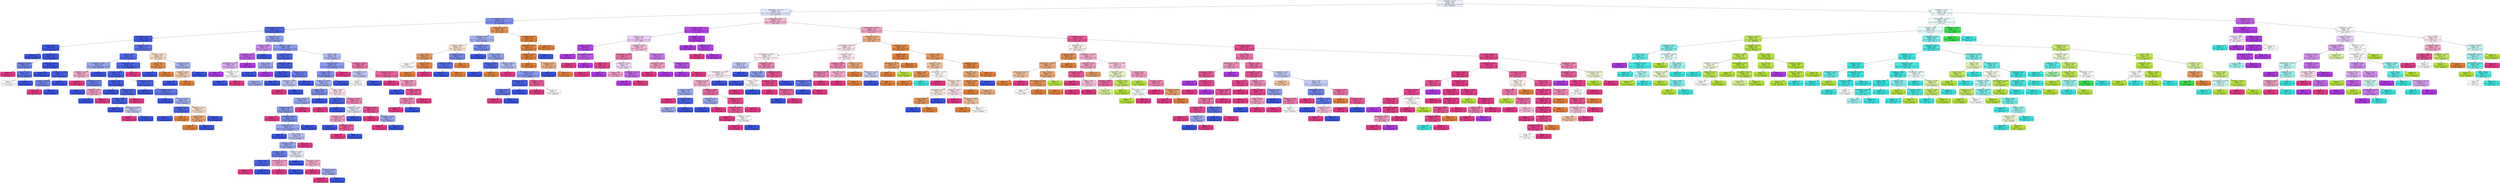 digraph Tree {
node [shape=box, style="filled, rounded", color="black", fontname="helvetica"] ;
edge [fontname="helvetica"] ;
0 [label="convexarea <= 54875.5\nentropy = 2.654\nsamples = 4313\nvalue = [970, 696, 283, 795, 1781, 970, 1310]\nclass = DERMASON", fillcolor="#eef1fd"] ;
1 [label="equivdiameter <= 223.272\nentropy = 1.941\nsamples = 2913\nvalue = [964.0, 38.0, 0.0, 5.0, 1781.0, 521.0, 1286.0]\nclass = DERMASON", fillcolor="#e1e6fb"] ;
0 -> 1 [labeldistance=2.5, labelangle=45, headlabel="True"] ;
2 [label="minoraxislength <= 184.02\nentropy = 1.093\nsamples = 1451\nvalue = [465.0, 0.0, 0.0, 0.0, 1675.0, 24.0, 124.0]\nclass = DERMASON", fillcolor="#7c8fee"] ;
1 -> 2 ;
3 [label="majoraxislength <= 264.014\nentropy = 0.536\nsamples = 1119\nvalue = [23, 0, 0, 0, 1623, 24, 111]\nclass = DERMASON", fillcolor="#4c66e7"] ;
2 -> 3 ;
4 [label="minoraxislength <= 173.235\nentropy = 0.239\nsamples = 904\nvalue = [23, 0, 0, 0, 1400, 0, 24]\nclass = DERMASON", fillcolor="#405ce6"] ;
3 -> 4 ;
5 [label="area <= 31669.0\nentropy = 0.036\nsamples = 731\nvalue = [1, 0, 0, 0, 1171, 0, 3]\nclass = DERMASON", fillcolor="#3a57e5"] ;
4 -> 5 ;
6 [label="entropy = 0.0\nsamples = 543\nvalue = [0, 0, 0, 0, 880, 0, 0]\nclass = DERMASON", fillcolor="#3956e5"] ;
5 -> 6 ;
7 [label="area <= 31757.0\nentropy = 0.115\nsamples = 188\nvalue = [1, 0, 0, 0, 291, 0, 3]\nclass = DERMASON", fillcolor="#3c58e5"] ;
5 -> 7 ;
8 [label="shapefactor4 <= 0.989\nentropy = 1.061\nsamples = 5\nvalue = [1, 0, 0, 0, 6, 0, 1]\nclass = DERMASON", fillcolor="#7286ec"] ;
7 -> 8 ;
9 [label="entropy = 0.0\nsamples = 1\nvalue = [0, 0, 0, 0, 0, 0, 1]\nclass = SIRA", fillcolor="#e53986"] ;
8 -> 9 ;
10 [label="extent <= 0.757\nentropy = 0.592\nsamples = 4\nvalue = [1, 0, 0, 0, 6, 0, 0]\nclass = DERMASON", fillcolor="#5a72e9"] ;
8 -> 10 ;
11 [label="entropy = 1.0\nsamples = 2\nvalue = [1, 0, 0, 0, 1, 0, 0]\nclass = SEKER", fillcolor="#ffffff"] ;
10 -> 11 ;
12 [label="entropy = 0.0\nsamples = 2\nvalue = [0, 0, 0, 0, 5, 0, 0]\nclass = DERMASON", fillcolor="#3956e5"] ;
10 -> 12 ;
13 [label="perimeter <= 693.779\nentropy = 0.06\nsamples = 183\nvalue = [0, 0, 0, 0, 285, 0, 2]\nclass = DERMASON", fillcolor="#3a57e5"] ;
7 -> 13 ;
14 [label="entropy = 0.0\nsamples = 160\nvalue = [0, 0, 0, 0, 252, 0, 0]\nclass = DERMASON", fillcolor="#3956e5"] ;
13 -> 14 ;
15 [label="minoraxislength <= 168.832\nentropy = 0.316\nsamples = 23\nvalue = [0, 0, 0, 0, 33, 0, 2]\nclass = DERMASON", fillcolor="#4560e7"] ;
13 -> 15 ;
16 [label="perimeter <= 694.246\nentropy = 0.764\nsamples = 8\nvalue = [0, 0, 0, 0, 7, 0, 2]\nclass = DERMASON", fillcolor="#7286ec"] ;
15 -> 16 ;
17 [label="entropy = 0.0\nsamples = 1\nvalue = [0, 0, 0, 0, 0, 0, 2]\nclass = SIRA", fillcolor="#e53986"] ;
16 -> 17 ;
18 [label="entropy = 0.0\nsamples = 7\nvalue = [0, 0, 0, 0, 7, 0, 0]\nclass = DERMASON", fillcolor="#3956e5"] ;
16 -> 18 ;
19 [label="entropy = 0.0\nsamples = 15\nvalue = [0, 0, 0, 0, 26, 0, 0]\nclass = DERMASON", fillcolor="#3956e5"] ;
15 -> 19 ;
20 [label="shapefactor2 <= 0.003\nentropy = 0.788\nsamples = 173\nvalue = [22, 0, 0, 0, 229, 0, 21]\nclass = DERMASON", fillcolor="#5b73e9"] ;
4 -> 20 ;
21 [label="solidity <= 0.988\nentropy = 0.62\nsamples = 159\nvalue = [8, 0, 0, 0, 219, 0, 21]\nclass = DERMASON", fillcolor="#526ce8"] ;
20 -> 21 ;
22 [label="shapefactor2 <= 0.002\nentropy = 0.902\nsamples = 31\nvalue = [0.0, 0.0, 0.0, 0.0, 30.0, 0.0, 14.0]\nclass = DERMASON", fillcolor="#95a5f1"] ;
21 -> 22 ;
23 [label="shapefactor4 <= 0.996\nentropy = 0.946\nsamples = 16\nvalue = [0, 0, 0, 0, 8, 0, 14]\nclass = SIRA", fillcolor="#f4aacb"] ;
22 -> 23 ;
24 [label="entropy = 0.0\nsamples = 6\nvalue = [0, 0, 0, 0, 0, 0, 12]\nclass = SIRA", fillcolor="#e53986"] ;
23 -> 24 ;
25 [label="equivdiameter <= 214.877\nentropy = 0.722\nsamples = 10\nvalue = [0, 0, 0, 0, 8, 0, 2]\nclass = DERMASON", fillcolor="#6a80ec"] ;
23 -> 25 ;
26 [label="entropy = 0.0\nsamples = 7\nvalue = [0, 0, 0, 0, 7, 0, 0]\nclass = DERMASON", fillcolor="#3956e5"] ;
25 -> 26 ;
27 [label="compactness <= 0.827\nentropy = 0.918\nsamples = 3\nvalue = [0, 0, 0, 0, 1, 0, 2]\nclass = SIRA", fillcolor="#f29cc2"] ;
25 -> 27 ;
28 [label="entropy = 0.0\nsamples = 1\nvalue = [0, 0, 0, 0, 1, 0, 0]\nclass = DERMASON", fillcolor="#3956e5"] ;
27 -> 28 ;
29 [label="entropy = 0.0\nsamples = 2\nvalue = [0, 0, 0, 0, 0, 0, 2]\nclass = SIRA", fillcolor="#e53986"] ;
27 -> 29 ;
30 [label="entropy = 0.0\nsamples = 15\nvalue = [0, 0, 0, 0, 22, 0, 0]\nclass = DERMASON", fillcolor="#3956e5"] ;
22 -> 30 ;
31 [label="shapefactor2 <= 0.003\nentropy = 0.452\nsamples = 128\nvalue = [8.0, 0.0, 0.0, 0.0, 189.0, 0.0, 7.0]\nclass = DERMASON", fillcolor="#4863e7"] ;
21 -> 31 ;
32 [label="solidity <= 0.989\nentropy = 0.354\nsamples = 127\nvalue = [8, 0, 0, 0, 189, 0, 3]\nclass = DERMASON", fillcolor="#4460e6"] ;
31 -> 32 ;
33 [label="solidity <= 0.989\nentropy = 0.213\nsamples = 56\nvalue = [0, 0, 0, 0, 86, 0, 3]\nclass = DERMASON", fillcolor="#405ce6"] ;
32 -> 33 ;
34 [label="entropy = 0.0\nsamples = 30\nvalue = [0, 0, 0, 0, 53, 0, 0]\nclass = DERMASON", fillcolor="#3956e5"] ;
33 -> 34 ;
35 [label="roundness <= 0.937\nentropy = 0.414\nsamples = 26\nvalue = [0, 0, 0, 0, 33, 0, 3]\nclass = DERMASON", fillcolor="#4b65e7"] ;
33 -> 35 ;
36 [label="perimeter <= 708.658\nentropy = 0.316\nsamples = 25\nvalue = [0, 0, 0, 0, 33, 0, 2]\nclass = DERMASON", fillcolor="#4560e7"] ;
35 -> 36 ;
37 [label="entropy = 0.0\nsamples = 22\nvalue = [0, 0, 0, 0, 30, 0, 0]\nclass = DERMASON", fillcolor="#3956e5"] ;
36 -> 37 ;
38 [label="majoraxislength <= 263.031\nentropy = 0.971\nsamples = 3\nvalue = [0, 0, 0, 0, 3, 0, 2]\nclass = DERMASON", fillcolor="#bdc7f6"] ;
36 -> 38 ;
39 [label="entropy = 0.0\nsamples = 2\nvalue = [0, 0, 0, 0, 0, 0, 2]\nclass = SIRA", fillcolor="#e53986"] ;
38 -> 39 ;
40 [label="entropy = 0.0\nsamples = 1\nvalue = [0, 0, 0, 0, 3, 0, 0]\nclass = DERMASON", fillcolor="#3956e5"] ;
38 -> 40 ;
41 [label="entropy = 0.0\nsamples = 1\nvalue = [0, 0, 0, 0, 0, 0, 1]\nclass = SIRA", fillcolor="#e53986"] ;
35 -> 41 ;
42 [label="minoraxislength <= 178.145\nentropy = 0.374\nsamples = 71\nvalue = [8, 0, 0, 0, 103, 0, 0]\nclass = DERMASON", fillcolor="#4863e7"] ;
32 -> 42 ;
43 [label="entropy = 0.0\nsamples = 38\nvalue = [0, 0, 0, 0, 62, 0, 0]\nclass = DERMASON", fillcolor="#3956e5"] ;
42 -> 43 ;
44 [label="shapefactor4 <= 0.998\nentropy = 0.642\nsamples = 33\nvalue = [8.0, 0.0, 0.0, 0.0, 41.0, 0.0, 0.0]\nclass = DERMASON", fillcolor="#6077ea"] ;
42 -> 44 ;
45 [label="entropy = 0.0\nsamples = 19\nvalue = [0, 0, 0, 0, 26, 0, 0]\nclass = DERMASON", fillcolor="#3956e5"] ;
44 -> 45 ;
46 [label="roundness <= 0.932\nentropy = 0.932\nsamples = 14\nvalue = [8, 0, 0, 0, 15, 0, 0]\nclass = DERMASON", fillcolor="#a3b0f3"] ;
44 -> 46 ;
47 [label="perimeter <= 712.659\nentropy = 0.439\nsamples = 7\nvalue = [1, 0, 0, 0, 10, 0, 0]\nclass = DERMASON", fillcolor="#4d67e8"] ;
46 -> 47 ;
48 [label="entropy = 0.0\nsamples = 6\nvalue = [0, 0, 0, 0, 10, 0, 0]\nclass = DERMASON", fillcolor="#3956e5"] ;
47 -> 48 ;
49 [label="entropy = 0.0\nsamples = 1\nvalue = [1, 0, 0, 0, 0, 0, 0]\nclass = SEKER", fillcolor="#e58139"] ;
47 -> 49 ;
50 [label="shapefactor3 <= 0.73\nentropy = 0.98\nsamples = 7\nvalue = [7, 0, 0, 0, 5, 0, 0]\nclass = SEKER", fillcolor="#f8dbc6"] ;
46 -> 50 ;
51 [label="extent <= 0.794\nentropy = 0.764\nsamples = 4\nvalue = [7, 0, 0, 0, 2, 0, 0]\nclass = SEKER", fillcolor="#eca572"] ;
50 -> 51 ;
52 [label="entropy = 0.0\nsamples = 3\nvalue = [7, 0, 0, 0, 0, 0, 0]\nclass = SEKER", fillcolor="#e58139"] ;
51 -> 52 ;
53 [label="entropy = 0.0\nsamples = 1\nvalue = [0, 0, 0, 0, 2, 0, 0]\nclass = DERMASON", fillcolor="#3956e5"] ;
51 -> 53 ;
54 [label="entropy = 0.0\nsamples = 3\nvalue = [0, 0, 0, 0, 3, 0, 0]\nclass = DERMASON", fillcolor="#3956e5"] ;
50 -> 54 ;
55 [label="entropy = 0.0\nsamples = 1\nvalue = [0, 0, 0, 0, 0, 0, 4]\nclass = SIRA", fillcolor="#e53986"] ;
31 -> 55 ;
56 [label="roundness <= 0.939\nentropy = 0.98\nsamples = 14\nvalue = [14, 0, 0, 0, 10, 0, 0]\nclass = SEKER", fillcolor="#f8dbc6"] ;
20 -> 56 ;
57 [label="solidity <= 0.983\nentropy = 0.469\nsamples = 7\nvalue = [9, 0, 0, 0, 1, 0, 0]\nclass = SEKER", fillcolor="#e88f4f"] ;
56 -> 57 ;
58 [label="entropy = 0.0\nsamples = 1\nvalue = [0, 0, 0, 0, 1, 0, 0]\nclass = DERMASON", fillcolor="#3956e5"] ;
57 -> 58 ;
59 [label="entropy = 0.0\nsamples = 6\nvalue = [9, 0, 0, 0, 0, 0, 0]\nclass = SEKER", fillcolor="#e58139"] ;
57 -> 59 ;
60 [label="eccentricity <= 0.607\nentropy = 0.94\nsamples = 7\nvalue = [5, 0, 0, 0, 9, 0, 0]\nclass = DERMASON", fillcolor="#a7b4f3"] ;
56 -> 60 ;
61 [label="roundness <= 0.946\nentropy = 0.954\nsamples = 4\nvalue = [5, 0, 0, 0, 3, 0, 0]\nclass = SEKER", fillcolor="#f5cdb0"] ;
60 -> 61 ;
62 [label="entropy = 0.0\nsamples = 1\nvalue = [0, 0, 0, 0, 3, 0, 0]\nclass = DERMASON", fillcolor="#3956e5"] ;
61 -> 62 ;
63 [label="entropy = 0.0\nsamples = 3\nvalue = [5, 0, 0, 0, 0, 0, 0]\nclass = SEKER", fillcolor="#e58139"] ;
61 -> 63 ;
64 [label="entropy = 0.0\nsamples = 3\nvalue = [0, 0, 0, 0, 6, 0, 0]\nclass = DERMASON", fillcolor="#3956e5"] ;
60 -> 64 ;
65 [label="compactness <= 0.757\nentropy = 1.168\nsamples = 215\nvalue = [0, 0, 0, 0, 223, 24, 87]\nclass = DERMASON", fillcolor="#92a2f1"] ;
3 -> 65 ;
66 [label="roundness <= 0.864\nentropy = 1.131\nsamples = 21\nvalue = [0, 0, 0, 0, 7, 20, 2]\nclass = HOROZ", fillcolor="#d18af0"] ;
65 -> 66 ;
67 [label="aspectration <= 1.79\nentropy = 0.817\nsamples = 17\nvalue = [0, 0, 0, 0, 2, 20, 2]\nclass = HOROZ", fillcolor="#bf5dea"] ;
66 -> 67 ;
68 [label="majoraxislength <= 279.431\nentropy = 1.436\nsamples = 6\nvalue = [0, 0, 0, 0, 2, 5, 2]\nclass = HOROZ", fillcolor="#deaaf4"] ;
67 -> 68 ;
69 [label="entropy = 0.0\nsamples = 2\nvalue = [0, 0, 0, 0, 0, 5, 0]\nclass = HOROZ", fillcolor="#b139e5"] ;
68 -> 69 ;
70 [label="compactness <= 0.751\nentropy = 1.0\nsamples = 4\nvalue = [0, 0, 0, 0, 2, 0, 2]\nclass = DERMASON", fillcolor="#ffffff"] ;
68 -> 70 ;
71 [label="entropy = 0.0\nsamples = 2\nvalue = [0, 0, 0, 0, 2, 0, 0]\nclass = DERMASON", fillcolor="#3956e5"] ;
70 -> 71 ;
72 [label="entropy = 0.0\nsamples = 2\nvalue = [0, 0, 0, 0, 0, 0, 2]\nclass = SIRA", fillcolor="#e53986"] ;
70 -> 72 ;
73 [label="entropy = 0.0\nsamples = 11\nvalue = [0, 0, 0, 0, 0, 15, 0]\nclass = HOROZ", fillcolor="#b139e5"] ;
67 -> 73 ;
74 [label="entropy = 0.0\nsamples = 4\nvalue = [0, 0, 0, 0, 5, 0, 0]\nclass = DERMASON", fillcolor="#3956e5"] ;
66 -> 74 ;
75 [label="perimeter <= 712.621\nentropy = 0.948\nsamples = 194\nvalue = [0.0, 0.0, 0.0, 0.0, 216.0, 4.0, 85.0]\nclass = DERMASON", fillcolor="#899af0"] ;
65 -> 75 ;
76 [label="extent <= 0.694\nentropy = 0.518\nsamples = 54\nvalue = [0, 0, 0, 0, 82, 3, 5]\nclass = DERMASON", fillcolor="#4c66e7"] ;
75 -> 76 ;
77 [label="extent <= 0.691\nentropy = 0.918\nsamples = 5\nvalue = [0, 0, 0, 0, 6, 3, 0]\nclass = DERMASON", fillcolor="#9caaf2"] ;
76 -> 77 ;
78 [label="entropy = 0.0\nsamples = 4\nvalue = [0, 0, 0, 0, 6, 0, 0]\nclass = DERMASON", fillcolor="#3956e5"] ;
77 -> 78 ;
79 [label="entropy = 0.0\nsamples = 1\nvalue = [0, 0, 0, 0, 0, 3, 0]\nclass = HOROZ", fillcolor="#b139e5"] ;
77 -> 79 ;
80 [label="shapefactor2 <= 0.002\nentropy = 0.334\nsamples = 49\nvalue = [0, 0, 0, 0, 76, 0, 5]\nclass = DERMASON", fillcolor="#4661e7"] ;
76 -> 80 ;
81 [label="area <= 33525.5\nentropy = 0.122\nsamples = 31\nvalue = [0, 0, 0, 0, 59, 0, 1]\nclass = DERMASON", fillcolor="#3c59e5"] ;
80 -> 81 ;
82 [label="entropy = 0.918\nsamples = 2\nvalue = [0, 0, 0, 0, 2, 0, 1]\nclass = DERMASON", fillcolor="#9caaf2"] ;
81 -> 82 ;
83 [label="entropy = 0.0\nsamples = 29\nvalue = [0, 0, 0, 0, 57, 0, 0]\nclass = DERMASON", fillcolor="#3956e5"] ;
81 -> 83 ;
84 [label="shapefactor3 <= 0.64\nentropy = 0.702\nsamples = 18\nvalue = [0, 0, 0, 0, 17, 0, 4]\nclass = DERMASON", fillcolor="#687eeb"] ;
80 -> 84 ;
85 [label="shapefactor4 <= 0.996\nentropy = 0.971\nsamples = 8\nvalue = [0, 0, 0, 0, 6, 0, 4]\nclass = DERMASON", fillcolor="#bdc7f6"] ;
84 -> 85 ;
86 [label="entropy = 0.0\nsamples = 3\nvalue = [0, 0, 0, 0, 0, 0, 4]\nclass = SIRA", fillcolor="#e53986"] ;
85 -> 86 ;
87 [label="entropy = 0.0\nsamples = 5\nvalue = [0, 0, 0, 0, 6, 0, 0]\nclass = DERMASON", fillcolor="#3956e5"] ;
85 -> 87 ;
88 [label="entropy = 0.0\nsamples = 10\nvalue = [0, 0, 0, 0, 11, 0, 0]\nclass = DERMASON", fillcolor="#3956e5"] ;
84 -> 88 ;
89 [label="extent <= 0.788\nentropy = 0.992\nsamples = 140\nvalue = [0, 0, 0, 0, 134, 1, 80]\nclass = DERMASON", fillcolor="#b0bbf5"] ;
75 -> 89 ;
90 [label="roundness <= 0.926\nentropy = 0.861\nsamples = 115\nvalue = [0.0, 0.0, 0.0, 0.0, 126.0, 0.0, 50.0]\nclass = DERMASON", fillcolor="#8899ef"] ;
89 -> 90 ;
91 [label="roundness <= 0.904\nentropy = 0.831\nsamples = 112\nvalue = [0, 0, 0, 0, 126, 0, 45]\nclass = DERMASON", fillcolor="#8092ee"] ;
90 -> 91 ;
92 [label="compactness <= 0.805\nentropy = 0.935\nsamples = 82\nvalue = [0, 0, 0, 0, 83, 0, 45]\nclass = DERMASON", fillcolor="#a4b2f3"] ;
91 -> 92 ;
93 [label="extent <= 0.772\nentropy = 0.801\nsamples = 54\nvalue = [0, 0, 0, 0, 62, 0, 20]\nclass = DERMASON", fillcolor="#798ded"] ;
92 -> 93 ;
94 [label="area <= 39042.0\nentropy = 0.913\nsamples = 41\nvalue = [0, 0, 0, 0, 41, 0, 20]\nclass = DERMASON", fillcolor="#9aa8f2"] ;
93 -> 94 ;
95 [label="shapefactor2 <= 0.002\nentropy = 0.856\nsamples = 39\nvalue = [0, 0, 0, 0, 41, 0, 16]\nclass = DERMASON", fillcolor="#8698ef"] ;
94 -> 95 ;
96 [label="entropy = 0.0\nsamples = 1\nvalue = [0, 0, 0, 0, 0, 0, 3]\nclass = SIRA", fillcolor="#e53986"] ;
95 -> 96 ;
97 [label="convexarea <= 38771.5\nentropy = 0.796\nsamples = 38\nvalue = [0, 0, 0, 0, 41, 0, 13]\nclass = DERMASON", fillcolor="#788ced"] ;
95 -> 97 ;
98 [label="shapefactor4 <= 0.992\nentropy = 0.901\nsamples = 28\nvalue = [0.0, 0.0, 0.0, 0.0, 28.0, 0.0, 13.0]\nclass = DERMASON", fillcolor="#95a4f1"] ;
97 -> 98 ;
99 [label="entropy = 0.0\nsamples = 3\nvalue = [0, 0, 0, 0, 7, 0, 0]\nclass = DERMASON", fillcolor="#3956e5"] ;
98 -> 99 ;
100 [label="area <= 38085.5\nentropy = 0.96\nsamples = 25\nvalue = [0, 0, 0, 0, 21, 0, 13]\nclass = DERMASON", fillcolor="#b4bff5"] ;
98 -> 100 ;
101 [label="eccentricity <= 0.775\nentropy = 0.907\nsamples = 23\nvalue = [0, 0, 0, 0, 21, 0, 10]\nclass = DERMASON", fillcolor="#97a6f1"] ;
100 -> 101 ;
102 [label="perimeter <= 728.415\nentropy = 0.696\nsamples = 11\nvalue = [0, 0, 0, 0, 13, 0, 3]\nclass = DERMASON", fillcolor="#677deb"] ;
101 -> 102 ;
103 [label="extent <= 0.697\nentropy = 0.391\nsamples = 8\nvalue = [0, 0, 0, 0, 12, 0, 1]\nclass = DERMASON", fillcolor="#4964e7"] ;
102 -> 103 ;
104 [label="entropy = 0.0\nsamples = 1\nvalue = [0, 0, 0, 0, 0, 0, 1]\nclass = SIRA", fillcolor="#e53986"] ;
103 -> 104 ;
105 [label="entropy = 0.0\nsamples = 7\nvalue = [0, 0, 0, 0, 12, 0, 0]\nclass = DERMASON", fillcolor="#3956e5"] ;
103 -> 105 ;
106 [label="minoraxislength <= 175.62\nentropy = 0.918\nsamples = 3\nvalue = [0, 0, 0, 0, 1, 0, 2]\nclass = SIRA", fillcolor="#f29cc2"] ;
102 -> 106 ;
107 [label="entropy = 0.0\nsamples = 2\nvalue = [0, 0, 0, 0, 0, 0, 2]\nclass = SIRA", fillcolor="#e53986"] ;
106 -> 107 ;
108 [label="entropy = 0.0\nsamples = 1\nvalue = [0, 0, 0, 0, 1, 0, 0]\nclass = DERMASON", fillcolor="#3956e5"] ;
106 -> 108 ;
109 [label="shapefactor1 <= 0.007\nentropy = 0.997\nsamples = 12\nvalue = [0, 0, 0, 0, 8, 0, 7]\nclass = DERMASON", fillcolor="#e6eafc"] ;
101 -> 109 ;
110 [label="entropy = 0.0\nsamples = 3\nvalue = [0, 0, 0, 0, 4, 0, 0]\nclass = DERMASON", fillcolor="#3956e5"] ;
109 -> 110 ;
111 [label="aspectration <= 1.616\nentropy = 0.946\nsamples = 9\nvalue = [0, 0, 0, 0, 4, 0, 7]\nclass = SIRA", fillcolor="#f4aacb"] ;
109 -> 111 ;
112 [label="entropy = 0.0\nsamples = 4\nvalue = [0, 0, 0, 0, 0, 0, 5]\nclass = SIRA", fillcolor="#e53986"] ;
111 -> 112 ;
113 [label="shapefactor2 <= 0.002\nentropy = 0.918\nsamples = 5\nvalue = [0, 0, 0, 0, 4, 0, 2]\nclass = DERMASON", fillcolor="#9caaf2"] ;
111 -> 113 ;
114 [label="entropy = 0.0\nsamples = 2\nvalue = [0, 0, 0, 0, 0, 0, 2]\nclass = SIRA", fillcolor="#e53986"] ;
113 -> 114 ;
115 [label="entropy = 0.0\nsamples = 3\nvalue = [0, 0, 0, 0, 4, 0, 0]\nclass = DERMASON", fillcolor="#3956e5"] ;
113 -> 115 ;
116 [label="entropy = 0.0\nsamples = 2\nvalue = [0, 0, 0, 0, 0, 0, 3]\nclass = SIRA", fillcolor="#e53986"] ;
100 -> 116 ;
117 [label="entropy = 0.0\nsamples = 10\nvalue = [0, 0, 0, 0, 13, 0, 0]\nclass = DERMASON", fillcolor="#3956e5"] ;
97 -> 117 ;
118 [label="entropy = 0.0\nsamples = 2\nvalue = [0, 0, 0, 0, 0, 0, 4]\nclass = SIRA", fillcolor="#e53986"] ;
94 -> 118 ;
119 [label="entropy = 0.0\nsamples = 13\nvalue = [0, 0, 0, 0, 21, 0, 0]\nclass = DERMASON", fillcolor="#3956e5"] ;
93 -> 119 ;
120 [label="solidity <= 0.986\nentropy = 0.995\nsamples = 28\nvalue = [0, 0, 0, 0, 21, 0, 25]\nclass = SIRA", fillcolor="#fbdfec"] ;
92 -> 120 ;
121 [label="extent <= 0.702\nentropy = 0.391\nsamples = 8\nvalue = [0, 0, 0, 0, 12, 0, 1]\nclass = DERMASON", fillcolor="#4964e7"] ;
120 -> 121 ;
122 [label="entropy = 0.0\nsamples = 1\nvalue = [0, 0, 0, 0, 0, 0, 1]\nclass = SIRA", fillcolor="#e53986"] ;
121 -> 122 ;
123 [label="entropy = 0.0\nsamples = 7\nvalue = [0, 0, 0, 0, 12, 0, 0]\nclass = DERMASON", fillcolor="#3956e5"] ;
121 -> 123 ;
124 [label="shapefactor2 <= 0.002\nentropy = 0.845\nsamples = 20\nvalue = [0, 0, 0, 0, 9, 0, 24]\nclass = SIRA", fillcolor="#ef83b3"] ;
120 -> 124 ;
125 [label="compactness <= 0.812\nentropy = 0.996\nsamples = 9\nvalue = [0, 0, 0, 0, 7, 0, 6]\nclass = DERMASON", fillcolor="#e3e7fb"] ;
124 -> 125 ;
126 [label="aspectration <= 1.514\nentropy = 0.918\nsamples = 6\nvalue = [0, 0, 0, 0, 3, 0, 6]\nclass = SIRA", fillcolor="#f29cc2"] ;
125 -> 126 ;
127 [label="entropy = 0.0\nsamples = 1\nvalue = [0, 0, 0, 0, 2, 0, 0]\nclass = DERMASON", fillcolor="#3956e5"] ;
126 -> 127 ;
128 [label="shapefactor4 <= 0.997\nentropy = 0.592\nsamples = 5\nvalue = [0, 0, 0, 0, 1, 0, 6]\nclass = SIRA", fillcolor="#e95a9a"] ;
126 -> 128 ;
129 [label="entropy = 0.0\nsamples = 4\nvalue = [0, 0, 0, 0, 0, 0, 6]\nclass = SIRA", fillcolor="#e53986"] ;
128 -> 129 ;
130 [label="entropy = 0.0\nsamples = 1\nvalue = [0, 0, 0, 0, 1, 0, 0]\nclass = DERMASON", fillcolor="#3956e5"] ;
128 -> 130 ;
131 [label="entropy = 0.0\nsamples = 3\nvalue = [0, 0, 0, 0, 4, 0, 0]\nclass = DERMASON", fillcolor="#3956e5"] ;
125 -> 131 ;
132 [label="perimeter <= 734.38\nentropy = 0.469\nsamples = 11\nvalue = [0, 0, 0, 0, 2, 0, 18]\nclass = SIRA", fillcolor="#e84f93"] ;
124 -> 132 ;
133 [label="entropy = 0.0\nsamples = 8\nvalue = [0, 0, 0, 0, 0, 0, 17]\nclass = SIRA", fillcolor="#e53986"] ;
132 -> 133 ;
134 [label="shapefactor1 <= 0.007\nentropy = 0.918\nsamples = 3\nvalue = [0, 0, 0, 0, 2, 0, 1]\nclass = DERMASON", fillcolor="#9caaf2"] ;
132 -> 134 ;
135 [label="entropy = 0.0\nsamples = 1\nvalue = [0, 0, 0, 0, 0, 0, 1]\nclass = SIRA", fillcolor="#e53986"] ;
134 -> 135 ;
136 [label="entropy = 0.0\nsamples = 2\nvalue = [0, 0, 0, 0, 2, 0, 0]\nclass = DERMASON", fillcolor="#3956e5"] ;
134 -> 136 ;
137 [label="entropy = 0.0\nsamples = 30\nvalue = [0, 0, 0, 0, 43, 0, 0]\nclass = DERMASON", fillcolor="#3956e5"] ;
91 -> 137 ;
138 [label="entropy = 0.0\nsamples = 3\nvalue = [0, 0, 0, 0, 0, 0, 5]\nclass = SIRA", fillcolor="#e53986"] ;
90 -> 138 ;
139 [label="convexarea <= 37393.0\nentropy = 0.895\nsamples = 25\nvalue = [0, 0, 0, 0, 8, 1, 30]\nclass = SIRA", fillcolor="#ed72a9"] ;
89 -> 139 ;
140 [label="shapefactor1 <= 0.007\nentropy = 1.5\nsamples = 3\nvalue = [0, 0, 0, 0, 2, 1, 1]\nclass = DERMASON", fillcolor="#bdc7f6"] ;
139 -> 140 ;
141 [label="entropy = 1.0\nsamples = 2\nvalue = [0, 0, 0, 0, 0, 1, 1]\nclass = HOROZ", fillcolor="#ffffff"] ;
140 -> 141 ;
142 [label="entropy = 0.0\nsamples = 1\nvalue = [0, 0, 0, 0, 2, 0, 0]\nclass = DERMASON", fillcolor="#3956e5"] ;
140 -> 142 ;
143 [label="shapefactor4 <= 0.996\nentropy = 0.661\nsamples = 22\nvalue = [0.0, 0.0, 0.0, 0.0, 6.0, 0.0, 29.0]\nclass = SIRA", fillcolor="#ea629f"] ;
139 -> 143 ;
144 [label="entropy = 0.0\nsamples = 9\nvalue = [0, 0, 0, 0, 0, 0, 16]\nclass = SIRA", fillcolor="#e53986"] ;
143 -> 144 ;
145 [label="solidity <= 0.989\nentropy = 0.9\nsamples = 13\nvalue = [0, 0, 0, 0, 6, 0, 13]\nclass = SIRA", fillcolor="#f194be"] ;
143 -> 145 ;
146 [label="entropy = 0.0\nsamples = 3\nvalue = [0, 0, 0, 0, 4, 0, 0]\nclass = DERMASON", fillcolor="#3956e5"] ;
145 -> 146 ;
147 [label="equivdiameter <= 218.692\nentropy = 0.567\nsamples = 10\nvalue = [0, 0, 0, 0, 2, 0, 13]\nclass = SIRA", fillcolor="#e95799"] ;
145 -> 147 ;
148 [label="convexarea <= 37705.0\nentropy = 0.863\nsamples = 4\nvalue = [0, 0, 0, 0, 2, 0, 5]\nclass = SIRA", fillcolor="#ef88b6"] ;
147 -> 148 ;
149 [label="entropy = 0.0\nsamples = 2\nvalue = [0, 0, 0, 0, 0, 0, 5]\nclass = SIRA", fillcolor="#e53986"] ;
148 -> 149 ;
150 [label="entropy = 0.0\nsamples = 2\nvalue = [0, 0, 0, 0, 2, 0, 0]\nclass = DERMASON", fillcolor="#3956e5"] ;
148 -> 150 ;
151 [label="entropy = 0.0\nsamples = 6\nvalue = [0, 0, 0, 0, 0, 0, 8]\nclass = SIRA", fillcolor="#e53986"] ;
147 -> 151 ;
152 [label="shapefactor3 <= 0.754\nentropy = 0.645\nsamples = 332\nvalue = [442, 0, 0, 0, 52, 0, 13]\nclass = SEKER", fillcolor="#e99355"] ;
2 -> 152 ;
153 [label="aspectration <= 1.347\nentropy = 1.354\nsamples = 53\nvalue = [20.0, 0.0, 0.0, 0.0, 50.0, 0.0, 13.0]\nclass = DERMASON", fillcolor="#a1aff3"] ;
152 -> 153 ;
154 [label="roundness <= 0.934\nentropy = 1.243\nsamples = 15\nvalue = [19, 0, 0, 0, 14, 0, 2]\nclass = SEKER", fillcolor="#f9e1d0"] ;
153 -> 154 ;
155 [label="extent <= 0.733\nentropy = 0.803\nsamples = 8\nvalue = [15, 0, 0, 0, 1, 0, 2]\nclass = SEKER", fillcolor="#ea995e"] ;
154 -> 155 ;
156 [label="entropy = 1.0\nsamples = 2\nvalue = [0, 0, 0, 0, 1, 0, 1]\nclass = DERMASON", fillcolor="#ffffff"] ;
155 -> 156 ;
157 [label="extent <= 0.805\nentropy = 0.337\nsamples = 6\nvalue = [15, 0, 0, 0, 0, 0, 1]\nclass = SEKER", fillcolor="#e78946"] ;
155 -> 157 ;
158 [label="entropy = 0.0\nsamples = 5\nvalue = [15, 0, 0, 0, 0, 0, 0]\nclass = SEKER", fillcolor="#e58139"] ;
157 -> 158 ;
159 [label="entropy = 0.0\nsamples = 1\nvalue = [0, 0, 0, 0, 0, 0, 1]\nclass = SIRA", fillcolor="#e53986"] ;
157 -> 159 ;
160 [label="roundness <= 0.952\nentropy = 0.787\nsamples = 7\nvalue = [4, 0, 0, 0, 13, 0, 0]\nclass = DERMASON", fillcolor="#768aed"] ;
154 -> 160 ;
161 [label="shapefactor4 <= 0.999\nentropy = 0.567\nsamples = 6\nvalue = [2, 0, 0, 0, 13, 0, 0]\nclass = DERMASON", fillcolor="#5770e9"] ;
160 -> 161 ;
162 [label="entropy = 0.0\nsamples = 4\nvalue = [0, 0, 0, 0, 13, 0, 0]\nclass = DERMASON", fillcolor="#3956e5"] ;
161 -> 162 ;
163 [label="entropy = 0.0\nsamples = 2\nvalue = [2, 0, 0, 0, 0, 0, 0]\nclass = SEKER", fillcolor="#e58139"] ;
161 -> 163 ;
164 [label="entropy = 0.0\nsamples = 1\nvalue = [2, 0, 0, 0, 0, 0, 0]\nclass = SEKER", fillcolor="#e58139"] ;
160 -> 164 ;
165 [label="aspectration <= 1.372\nentropy = 0.915\nsamples = 38\nvalue = [1, 0, 0, 0, 36, 0, 11]\nclass = DERMASON", fillcolor="#798ded"] ;
153 -> 165 ;
166 [label="entropy = 0.0\nsamples = 9\nvalue = [0, 0, 0, 0, 10, 0, 0]\nclass = DERMASON", fillcolor="#3956e5"] ;
165 -> 166 ;
167 [label="area <= 38026.0\nentropy = 1.03\nsamples = 29\nvalue = [1, 0, 0, 0, 26, 0, 11]\nclass = DERMASON", fillcolor="#91a1f1"] ;
165 -> 167 ;
168 [label="perimeter <= 725.126\nentropy = 0.503\nsamples = 7\nvalue = [1, 0, 0, 0, 8, 0, 0]\nclass = DERMASON", fillcolor="#526be8"] ;
167 -> 168 ;
169 [label="entropy = 0.0\nsamples = 6\nvalue = [0, 0, 0, 0, 8, 0, 0]\nclass = DERMASON", fillcolor="#3956e5"] ;
168 -> 169 ;
170 [label="entropy = 0.0\nsamples = 1\nvalue = [1, 0, 0, 0, 0, 0, 0]\nclass = SEKER", fillcolor="#e58139"] ;
168 -> 170 ;
171 [label="convexarea <= 38634.5\nentropy = 0.958\nsamples = 22\nvalue = [0, 0, 0, 0, 18, 0, 11]\nclass = DERMASON", fillcolor="#b2bdf5"] ;
167 -> 171 ;
172 [label="entropy = 0.0\nsamples = 2\nvalue = [0, 0, 0, 0, 0, 0, 4]\nclass = SIRA", fillcolor="#e53986"] ;
171 -> 172 ;
173 [label="shapefactor4 <= 0.998\nentropy = 0.855\nsamples = 20\nvalue = [0.0, 0.0, 0.0, 0.0, 18.0, 0.0, 7.0]\nclass = DERMASON", fillcolor="#8698ef"] ;
171 -> 173 ;
174 [label="equivdiameter <= 221.874\nentropy = 0.31\nsamples = 13\nvalue = [0, 0, 0, 0, 17, 0, 1]\nclass = DERMASON", fillcolor="#4560e7"] ;
173 -> 174 ;
175 [label="extent <= 0.757\nentropy = 0.65\nsamples = 4\nvalue = [0, 0, 0, 0, 5, 0, 1]\nclass = DERMASON", fillcolor="#6178ea"] ;
174 -> 175 ;
176 [label="entropy = 0.0\nsamples = 1\nvalue = [0, 0, 0, 0, 0, 0, 1]\nclass = SIRA", fillcolor="#e53986"] ;
175 -> 176 ;
177 [label="entropy = 0.0\nsamples = 3\nvalue = [0, 0, 0, 0, 5, 0, 0]\nclass = DERMASON", fillcolor="#3956e5"] ;
175 -> 177 ;
178 [label="entropy = 0.0\nsamples = 9\nvalue = [0, 0, 0, 0, 12, 0, 0]\nclass = DERMASON", fillcolor="#3956e5"] ;
174 -> 178 ;
179 [label="eccentricity <= 0.722\nentropy = 0.592\nsamples = 7\nvalue = [0, 0, 0, 0, 1, 0, 6]\nclass = SIRA", fillcolor="#e95a9a"] ;
173 -> 179 ;
180 [label="entropy = 0.0\nsamples = 5\nvalue = [0, 0, 0, 0, 0, 0, 5]\nclass = SIRA", fillcolor="#e53986"] ;
179 -> 180 ;
181 [label="entropy = 1.0\nsamples = 2\nvalue = [0, 0, 0, 0, 1, 0, 1]\nclass = DERMASON", fillcolor="#ffffff"] ;
179 -> 181 ;
182 [label="shapefactor3 <= 0.797\nentropy = 0.043\nsamples = 279\nvalue = [422, 0, 0, 0, 2, 0, 0]\nclass = SEKER", fillcolor="#e5823a"] ;
152 -> 182 ;
183 [label="shapefactor3 <= 0.797\nentropy = 0.141\nsamples = 71\nvalue = [98, 0, 0, 0, 2, 0, 0]\nclass = SEKER", fillcolor="#e6843d"] ;
182 -> 183 ;
184 [label="shapefactor1 <= 0.007\nentropy = 0.081\nsamples = 70\nvalue = [98, 0, 0, 0, 1, 0, 0]\nclass = SEKER", fillcolor="#e5823b"] ;
183 -> 184 ;
185 [label="entropy = 0.0\nsamples = 67\nvalue = [95, 0, 0, 0, 0, 0, 0]\nclass = SEKER", fillcolor="#e58139"] ;
184 -> 185 ;
186 [label="roundness <= 0.953\nentropy = 0.811\nsamples = 3\nvalue = [3, 0, 0, 0, 1, 0, 0]\nclass = SEKER", fillcolor="#eeab7b"] ;
184 -> 186 ;
187 [label="entropy = 0.0\nsamples = 1\nvalue = [0, 0, 0, 0, 1, 0, 0]\nclass = DERMASON", fillcolor="#3956e5"] ;
186 -> 187 ;
188 [label="entropy = 0.0\nsamples = 2\nvalue = [3, 0, 0, 0, 0, 0, 0]\nclass = SEKER", fillcolor="#e58139"] ;
186 -> 188 ;
189 [label="entropy = 0.0\nsamples = 1\nvalue = [0, 0, 0, 0, 1, 0, 0]\nclass = DERMASON", fillcolor="#3956e5"] ;
183 -> 189 ;
190 [label="entropy = 0.0\nsamples = 208\nvalue = [324, 0, 0, 0, 0, 0, 0]\nclass = SEKER", fillcolor="#e58139"] ;
182 -> 190 ;
191 [label="shapefactor3 <= 0.558\nentropy = 1.774\nsamples = 1462\nvalue = [499, 38, 0, 5, 106, 497, 1162]\nclass = SIRA", fillcolor="#f5b6d3"] ;
1 -> 191 ;
192 [label="aspectration <= 1.843\nentropy = 0.298\nsamples = 310\nvalue = [0.0, 0.0, 0.0, 1.0, 0.0, 476.0, 24.0]\nclass = HOROZ", fillcolor="#b543e6"] ;
191 -> 192 ;
193 [label="roundness <= 0.82\nentropy = 1.097\nsamples = 32\nvalue = [0.0, 0.0, 0.0, 1.0, 0.0, 31.0, 23.0]\nclass = HOROZ", fillcolor="#eccef8"] ;
192 -> 193 ;
194 [label="perimeter <= 882.071\nentropy = 0.31\nsamples = 8\nvalue = [0, 0, 0, 0, 0, 17, 1]\nclass = HOROZ", fillcolor="#b645e7"] ;
193 -> 194 ;
195 [label="entropy = 0.0\nsamples = 4\nvalue = [0, 0, 0, 0, 0, 11, 0]\nclass = HOROZ", fillcolor="#b139e5"] ;
194 -> 195 ;
196 [label="minoraxislength <= 188.934\nentropy = 0.592\nsamples = 4\nvalue = [0, 0, 0, 0, 0, 6, 1]\nclass = HOROZ", fillcolor="#be5ae9"] ;
194 -> 196 ;
197 [label="entropy = 0.0\nsamples = 1\nvalue = [0, 0, 0, 0, 0, 0, 1]\nclass = SIRA", fillcolor="#e53986"] ;
196 -> 197 ;
198 [label="entropy = 0.0\nsamples = 3\nvalue = [0, 0, 0, 0, 0, 6, 0]\nclass = HOROZ", fillcolor="#b139e5"] ;
196 -> 198 ;
199 [label="shapefactor1 <= 0.007\nentropy = 1.117\nsamples = 24\nvalue = [0, 0, 0, 1, 0, 14, 22]\nclass = SIRA", fillcolor="#f6bad5"] ;
193 -> 199 ;
200 [label="majoraxislength <= 346.997\nentropy = 0.951\nsamples = 15\nvalue = [0, 0, 0, 1, 0, 5, 19]\nclass = SIRA", fillcolor="#ed74aa"] ;
199 -> 200 ;
201 [label="extent <= 0.8\nentropy = 0.323\nsamples = 9\nvalue = [0, 0, 0, 0, 0, 1, 16]\nclass = SIRA", fillcolor="#e7458e"] ;
200 -> 201 ;
202 [label="entropy = 0.0\nsamples = 8\nvalue = [0, 0, 0, 0, 0, 0, 16]\nclass = SIRA", fillcolor="#e53986"] ;
201 -> 202 ;
203 [label="entropy = 0.0\nsamples = 1\nvalue = [0, 0, 0, 0, 0, 1, 0]\nclass = HOROZ", fillcolor="#b139e5"] ;
201 -> 203 ;
204 [label="shapefactor3 <= 0.544\nentropy = 1.406\nsamples = 6\nvalue = [0, 0, 0, 1, 0, 4, 3]\nclass = HOROZ", fillcolor="#efd7fa"] ;
200 -> 204 ;
205 [label="entropy = 0.918\nsamples = 2\nvalue = [0, 0, 0, 1, 0, 0, 2]\nclass = SIRA", fillcolor="#f29cc2"] ;
204 -> 205 ;
206 [label="equivdiameter <= 261.375\nentropy = 0.722\nsamples = 4\nvalue = [0, 0, 0, 0, 0, 4, 1]\nclass = HOROZ", fillcolor="#c46aec"] ;
204 -> 206 ;
207 [label="entropy = 0.0\nsamples = 3\nvalue = [0, 0, 0, 0, 0, 4, 0]\nclass = HOROZ", fillcolor="#b139e5"] ;
206 -> 207 ;
208 [label="entropy = 0.0\nsamples = 1\nvalue = [0, 0, 0, 0, 0, 0, 1]\nclass = SIRA", fillcolor="#e53986"] ;
206 -> 208 ;
209 [label="shapefactor3 <= 0.546\nentropy = 0.811\nsamples = 9\nvalue = [0, 0, 0, 0, 0, 9, 3]\nclass = HOROZ", fillcolor="#cb7bee"] ;
199 -> 209 ;
210 [label="shapefactor1 <= 0.007\nentropy = 0.918\nsamples = 3\nvalue = [0, 0, 0, 0, 0, 1, 2]\nclass = SIRA", fillcolor="#f29cc2"] ;
209 -> 210 ;
211 [label="entropy = 0.0\nsamples = 2\nvalue = [0, 0, 0, 0, 0, 0, 2]\nclass = SIRA", fillcolor="#e53986"] ;
210 -> 211 ;
212 [label="entropy = 0.0\nsamples = 1\nvalue = [0, 0, 0, 0, 0, 1, 0]\nclass = HOROZ", fillcolor="#b139e5"] ;
210 -> 212 ;
213 [label="shapefactor2 <= 0.001\nentropy = 0.503\nsamples = 6\nvalue = [0, 0, 0, 0, 0, 8, 1]\nclass = HOROZ", fillcolor="#bb52e8"] ;
209 -> 213 ;
214 [label="entropy = 0.0\nsamples = 5\nvalue = [0, 0, 0, 0, 0, 8, 0]\nclass = HOROZ", fillcolor="#b139e5"] ;
213 -> 214 ;
215 [label="entropy = 0.0\nsamples = 1\nvalue = [0, 0, 0, 0, 0, 0, 1]\nclass = SIRA", fillcolor="#e53986"] ;
213 -> 215 ;
216 [label="roundness <= 0.832\nentropy = 0.023\nsamples = 278\nvalue = [0, 0, 0, 0, 0, 445, 1]\nclass = HOROZ", fillcolor="#b139e5"] ;
192 -> 216 ;
217 [label="entropy = 0.0\nsamples = 266\nvalue = [0, 0, 0, 0, 0, 430, 0]\nclass = HOROZ", fillcolor="#b139e5"] ;
216 -> 217 ;
218 [label="roundness <= 0.832\nentropy = 0.337\nsamples = 12\nvalue = [0, 0, 0, 0, 0, 15, 1]\nclass = HOROZ", fillcolor="#b646e7"] ;
216 -> 218 ;
219 [label="entropy = 0.0\nsamples = 1\nvalue = [0, 0, 0, 0, 0, 0, 1]\nclass = SIRA", fillcolor="#e53986"] ;
218 -> 219 ;
220 [label="entropy = 0.0\nsamples = 11\nvalue = [0, 0, 0, 0, 0, 15, 0]\nclass = HOROZ", fillcolor="#b139e5"] ;
218 -> 220 ;
221 [label="majoraxislength <= 280.387\nentropy = 1.384\nsamples = 1152\nvalue = [499, 38, 0, 4, 106, 21, 1138]\nclass = SIRA", fillcolor="#f29ec4"] ;
191 -> 221 ;
222 [label="shapefactor3 <= 0.724\nentropy = 1.194\nsamples = 368\nvalue = [417, 2, 0, 2, 74, 0, 89]\nclass = SEKER", fillcolor="#eeac7c"] ;
221 -> 222 ;
223 [label="minoraxislength <= 192.315\nentropy = 1.35\nsamples = 104\nvalue = [15, 0, 0, 0, 66, 0, 79]\nclass = SIRA", fillcolor="#fbe4ee"] ;
222 -> 223 ;
224 [label="minoraxislength <= 188.281\nentropy = 0.999\nsamples = 78\nvalue = [0.0, 0.0, 0.0, 0.0, 57.0, 0.0, 61.0]\nclass = SIRA", fillcolor="#fdf2f7"] ;
223 -> 224 ;
225 [label="roundness <= 0.918\nentropy = 0.972\nsamples = 50\nvalue = [0, 0, 0, 0, 46, 0, 31]\nclass = DERMASON", fillcolor="#bec8f7"] ;
224 -> 225 ;
226 [label="minoraxislength <= 187.128\nentropy = 0.998\nsamples = 38\nvalue = [0.0, 0.0, 0.0, 0.0, 28.0, 0.0, 31.0]\nclass = SIRA", fillcolor="#fcecf3"] ;
225 -> 226 ;
227 [label="shapefactor3 <= 0.654\nentropy = 0.949\nsamples = 34\nvalue = [0, 0, 0, 0, 18, 0, 31]\nclass = SIRA", fillcolor="#f4accc"] ;
226 -> 227 ;
228 [label="roundness <= 0.893\nentropy = 0.918\nsamples = 10\nvalue = [0, 0, 0, 0, 12, 0, 6]\nclass = DERMASON", fillcolor="#9caaf2"] ;
227 -> 228 ;
229 [label="entropy = 0.0\nsamples = 3\nvalue = [0, 0, 0, 0, 0, 0, 5]\nclass = SIRA", fillcolor="#e53986"] ;
228 -> 229 ;
230 [label="roundness <= 0.901\nentropy = 0.391\nsamples = 7\nvalue = [0, 0, 0, 0, 12, 0, 1]\nclass = DERMASON", fillcolor="#4964e7"] ;
228 -> 230 ;
231 [label="entropy = 0.918\nsamples = 2\nvalue = [0, 0, 0, 0, 2, 0, 1]\nclass = DERMASON", fillcolor="#9caaf2"] ;
230 -> 231 ;
232 [label="entropy = 0.0\nsamples = 5\nvalue = [0, 0, 0, 0, 10, 0, 0]\nclass = DERMASON", fillcolor="#3956e5"] ;
230 -> 232 ;
233 [label="shapefactor1 <= 0.007\nentropy = 0.709\nsamples = 24\nvalue = [0, 0, 0, 0, 6, 0, 25]\nclass = SIRA", fillcolor="#eb69a3"] ;
227 -> 233 ;
234 [label="roundness <= 0.911\nentropy = 0.918\nsamples = 5\nvalue = [0, 0, 0, 0, 4, 0, 2]\nclass = DERMASON", fillcolor="#9caaf2"] ;
233 -> 234 ;
235 [label="entropy = 0.0\nsamples = 3\nvalue = [0, 0, 0, 0, 4, 0, 0]\nclass = DERMASON", fillcolor="#3956e5"] ;
234 -> 235 ;
236 [label="entropy = 0.0\nsamples = 2\nvalue = [0, 0, 0, 0, 0, 0, 2]\nclass = SIRA", fillcolor="#e53986"] ;
234 -> 236 ;
237 [label="shapefactor3 <= 0.663\nentropy = 0.402\nsamples = 19\nvalue = [0, 0, 0, 0, 2, 0, 23]\nclass = SIRA", fillcolor="#e74a91"] ;
233 -> 237 ;
238 [label="shapefactor4 <= 0.998\nentropy = 0.592\nsamples = 10\nvalue = [0, 0, 0, 0, 2, 0, 12]\nclass = SIRA", fillcolor="#e95a9a"] ;
237 -> 238 ;
239 [label="entropy = 0.0\nsamples = 7\nvalue = [0, 0, 0, 0, 0, 0, 10]\nclass = SIRA", fillcolor="#e53986"] ;
238 -> 239 ;
240 [label="shapefactor2 <= 0.002\nentropy = 1.0\nsamples = 3\nvalue = [0, 0, 0, 0, 2, 0, 2]\nclass = DERMASON", fillcolor="#ffffff"] ;
238 -> 240 ;
241 [label="entropy = 0.0\nsamples = 1\nvalue = [0, 0, 0, 0, 0, 0, 2]\nclass = SIRA", fillcolor="#e53986"] ;
240 -> 241 ;
242 [label="entropy = 0.0\nsamples = 2\nvalue = [0, 0, 0, 0, 2, 0, 0]\nclass = DERMASON", fillcolor="#3956e5"] ;
240 -> 242 ;
243 [label="entropy = 0.0\nsamples = 9\nvalue = [0, 0, 0, 0, 0, 0, 11]\nclass = SIRA", fillcolor="#e53986"] ;
237 -> 243 ;
244 [label="entropy = 0.0\nsamples = 4\nvalue = [0, 0, 0, 0, 10, 0, 0]\nclass = DERMASON", fillcolor="#3956e5"] ;
226 -> 244 ;
245 [label="entropy = 0.0\nsamples = 12\nvalue = [0, 0, 0, 0, 18, 0, 0]\nclass = DERMASON", fillcolor="#3956e5"] ;
225 -> 245 ;
246 [label="shapefactor1 <= 0.007\nentropy = 0.839\nsamples = 28\nvalue = [0, 0, 0, 0, 11, 0, 30]\nclass = SIRA", fillcolor="#ef82b2"] ;
224 -> 246 ;
247 [label="roundness <= 0.907\nentropy = 0.881\nsamples = 7\nvalue = [0, 0, 0, 0, 7, 0, 3]\nclass = DERMASON", fillcolor="#8e9ef0"] ;
246 -> 247 ;
248 [label="entropy = 0.0\nsamples = 2\nvalue = [0, 0, 0, 0, 4, 0, 0]\nclass = DERMASON", fillcolor="#3956e5"] ;
247 -> 248 ;
249 [label="roundness <= 0.922\nentropy = 1.0\nsamples = 5\nvalue = [0, 0, 0, 0, 3, 0, 3]\nclass = DERMASON", fillcolor="#ffffff"] ;
247 -> 249 ;
250 [label="entropy = 0.0\nsamples = 2\nvalue = [0, 0, 0, 0, 0, 0, 3]\nclass = SIRA", fillcolor="#e53986"] ;
249 -> 250 ;
251 [label="entropy = 0.0\nsamples = 3\nvalue = [0, 0, 0, 0, 3, 0, 0]\nclass = DERMASON", fillcolor="#3956e5"] ;
249 -> 251 ;
252 [label="shapefactor4 <= 0.998\nentropy = 0.555\nsamples = 21\nvalue = [0, 0, 0, 0, 4, 0, 27]\nclass = SIRA", fillcolor="#e95698"] ;
246 -> 252 ;
253 [label="equivdiameter <= 228.729\nentropy = 0.362\nsamples = 19\nvalue = [0, 0, 0, 0, 2, 0, 27]\nclass = SIRA", fillcolor="#e7488f"] ;
252 -> 253 ;
254 [label="entropy = 0.0\nsamples = 12\nvalue = [0, 0, 0, 0, 0, 0, 18]\nclass = SIRA", fillcolor="#e53986"] ;
253 -> 254 ;
255 [label="shapefactor4 <= 0.995\nentropy = 0.684\nsamples = 7\nvalue = [0, 0, 0, 0, 2, 0, 9]\nclass = SIRA", fillcolor="#eb65a1"] ;
253 -> 255 ;
256 [label="entropy = 0.0\nsamples = 2\nvalue = [0, 0, 0, 0, 2, 0, 0]\nclass = DERMASON", fillcolor="#3956e5"] ;
255 -> 256 ;
257 [label="entropy = 0.0\nsamples = 5\nvalue = [0, 0, 0, 0, 0, 0, 9]\nclass = SIRA", fillcolor="#e53986"] ;
255 -> 257 ;
258 [label="entropy = 0.0\nsamples = 2\nvalue = [0, 0, 0, 0, 2, 0, 0]\nclass = DERMASON", fillcolor="#3956e5"] ;
252 -> 258 ;
259 [label="roundness <= 0.932\nentropy = 1.531\nsamples = 26\nvalue = [15, 0, 0, 0, 9, 0, 18]\nclass = SIRA", fillcolor="#fce9f2"] ;
223 -> 259 ;
260 [label="compactness <= 0.846\nentropy = 1.184\nsamples = 16\nvalue = [3, 0, 0, 0, 5, 0, 18]\nclass = SIRA", fillcolor="#ef84b4"] ;
259 -> 260 ;
261 [label="equivdiameter <= 229.964\nentropy = 0.852\nsamples = 10\nvalue = [0, 0, 0, 0, 5, 0, 13]\nclass = SIRA", fillcolor="#ef85b5"] ;
260 -> 261 ;
262 [label="majoraxislength <= 274.923\nentropy = 0.65\nsamples = 3\nvalue = [0, 0, 0, 0, 5, 0, 1]\nclass = DERMASON", fillcolor="#6178ea"] ;
261 -> 262 ;
263 [label="entropy = 0.0\nsamples = 2\nvalue = [0, 0, 0, 0, 5, 0, 0]\nclass = DERMASON", fillcolor="#3956e5"] ;
262 -> 263 ;
264 [label="entropy = 0.0\nsamples = 1\nvalue = [0, 0, 0, 0, 0, 0, 1]\nclass = SIRA", fillcolor="#e53986"] ;
262 -> 264 ;
265 [label="entropy = 0.0\nsamples = 7\nvalue = [0, 0, 0, 0, 0, 0, 12]\nclass = SIRA", fillcolor="#e53986"] ;
261 -> 265 ;
266 [label="shapefactor4 <= 0.998\nentropy = 0.954\nsamples = 6\nvalue = [3, 0, 0, 0, 0, 0, 5]\nclass = SIRA", fillcolor="#f5b0cf"] ;
260 -> 266 ;
267 [label="entropy = 0.0\nsamples = 4\nvalue = [0, 0, 0, 0, 0, 0, 5]\nclass = SIRA", fillcolor="#e53986"] ;
266 -> 267 ;
268 [label="entropy = 0.0\nsamples = 2\nvalue = [3, 0, 0, 0, 0, 0, 0]\nclass = SEKER", fillcolor="#e58139"] ;
266 -> 268 ;
269 [label="shapefactor3 <= 0.715\nentropy = 0.811\nsamples = 10\nvalue = [12, 0, 0, 0, 4, 0, 0]\nclass = SEKER", fillcolor="#eeab7b"] ;
259 -> 269 ;
270 [label="entropy = 0.0\nsamples = 4\nvalue = [9, 0, 0, 0, 0, 0, 0]\nclass = SEKER", fillcolor="#e58139"] ;
269 -> 270 ;
271 [label="shapefactor4 <= 0.999\nentropy = 0.985\nsamples = 6\nvalue = [3, 0, 0, 0, 4, 0, 0]\nclass = DERMASON", fillcolor="#ced5f8"] ;
269 -> 271 ;
272 [label="entropy = 0.0\nsamples = 3\nvalue = [0, 0, 0, 0, 4, 0, 0]\nclass = DERMASON", fillcolor="#3956e5"] ;
271 -> 272 ;
273 [label="entropy = 0.0\nsamples = 3\nvalue = [3, 0, 0, 0, 0, 0, 0]\nclass = SEKER", fillcolor="#e58139"] ;
271 -> 273 ;
274 [label="aspectration <= 1.286\nentropy = 0.381\nsamples = 264\nvalue = [402, 2, 0, 2, 8, 0, 10]\nclass = SEKER", fillcolor="#e68844"] ;
222 -> 274 ;
275 [label="solidity <= 0.985\nentropy = 0.032\nsamples = 186\nvalue = [301, 1, 0, 0, 0, 0, 0]\nclass = SEKER", fillcolor="#e5813a"] ;
274 -> 275 ;
276 [label="equivdiameter <= 243.23\nentropy = 0.65\nsamples = 3\nvalue = [5, 1, 0, 0, 0, 0, 0]\nclass = SEKER", fillcolor="#ea9a61"] ;
275 -> 276 ;
277 [label="entropy = 0.0\nsamples = 2\nvalue = [5, 0, 0, 0, 0, 0, 0]\nclass = SEKER", fillcolor="#e58139"] ;
276 -> 277 ;
278 [label="entropy = 0.0\nsamples = 1\nvalue = [0, 1, 0, 0, 0, 0, 0]\nclass = BARBUNYA", fillcolor="#b7e539"] ;
276 -> 278 ;
279 [label="entropy = 0.0\nsamples = 183\nvalue = [296, 0, 0, 0, 0, 0, 0]\nclass = SEKER", fillcolor="#e58139"] ;
275 -> 279 ;
280 [label="roundness <= 0.932\nentropy = 0.933\nsamples = 78\nvalue = [101, 1, 0, 2, 8, 0, 10]\nclass = SEKER", fillcolor="#ea995e"] ;
274 -> 280 ;
281 [label="eccentricity <= 0.647\nentropy = 1.656\nsamples = 29\nvalue = [25, 1, 0, 2, 6, 0, 9]\nclass = SEKER", fillcolor="#f3c4a2"] ;
280 -> 281 ;
282 [label="solidity <= 0.99\nentropy = 0.503\nsamples = 11\nvalue = [16, 0, 0, 2, 0, 0, 0]\nclass = SEKER", fillcolor="#e89152"] ;
281 -> 282 ;
283 [label="entropy = 0.0\nsamples = 10\nvalue = [16, 0, 0, 0, 0, 0, 0]\nclass = SEKER", fillcolor="#e58139"] ;
282 -> 283 ;
284 [label="entropy = 0.0\nsamples = 1\nvalue = [0, 0, 0, 2, 0, 0, 0]\nclass = CALI", fillcolor="#39e5e2"] ;
282 -> 284 ;
285 [label="majoraxislength <= 261.872\nentropy = 1.741\nsamples = 18\nvalue = [9, 1, 0, 0, 6, 0, 9]\nclass = SEKER", fillcolor="#ffffff"] ;
281 -> 285 ;
286 [label="entropy = 0.0\nsamples = 3\nvalue = [0, 0, 0, 0, 0, 0, 5]\nclass = SIRA", fillcolor="#e53986"] ;
285 -> 286 ;
287 [label="convexarea <= 41802.5\nentropy = 1.72\nsamples = 15\nvalue = [9, 1, 0, 0, 6, 0, 4]\nclass = SEKER", fillcolor="#f9e4d5"] ;
285 -> 287 ;
288 [label="equivdiameter <= 227.94\nentropy = 0.994\nsamples = 7\nvalue = [6, 0, 0, 0, 5, 0, 0]\nclass = SEKER", fillcolor="#fbeade"] ;
287 -> 288 ;
289 [label="area <= 39662.0\nentropy = 0.592\nsamples = 5\nvalue = [6, 0, 0, 0, 1, 0, 0]\nclass = SEKER", fillcolor="#e9965a"] ;
288 -> 289 ;
290 [label="entropy = 0.0\nsamples = 1\nvalue = [0, 0, 0, 0, 1, 0, 0]\nclass = DERMASON", fillcolor="#3956e5"] ;
289 -> 290 ;
291 [label="entropy = 0.0\nsamples = 4\nvalue = [6, 0, 0, 0, 0, 0, 0]\nclass = SEKER", fillcolor="#e58139"] ;
289 -> 291 ;
292 [label="entropy = 0.0\nsamples = 2\nvalue = [0, 0, 0, 0, 4, 0, 0]\nclass = DERMASON", fillcolor="#3956e5"] ;
288 -> 292 ;
293 [label="shapefactor3 <= 0.731\nentropy = 1.753\nsamples = 8\nvalue = [3, 1, 0, 0, 1, 0, 4]\nclass = SIRA", fillcolor="#fbdeeb"] ;
287 -> 293 ;
294 [label="entropy = 0.0\nsamples = 3\nvalue = [0, 0, 0, 0, 0, 0, 4]\nclass = SIRA", fillcolor="#e53986"] ;
293 -> 294 ;
295 [label="shapefactor1 <= 0.006\nentropy = 1.371\nsamples = 5\nvalue = [3, 1, 0, 0, 1, 0, 0]\nclass = SEKER", fillcolor="#f2c09c"] ;
293 -> 295 ;
296 [label="entropy = 0.0\nsamples = 3\nvalue = [3, 0, 0, 0, 0, 0, 0]\nclass = SEKER", fillcolor="#e58139"] ;
295 -> 296 ;
297 [label="entropy = 1.0\nsamples = 2\nvalue = [0, 1, 0, 0, 1, 0, 0]\nclass = BARBUNYA", fillcolor="#ffffff"] ;
295 -> 297 ;
298 [label="aspectration <= 1.301\nentropy = 0.268\nsamples = 49\nvalue = [76, 0, 0, 0, 2, 0, 1]\nclass = SEKER", fillcolor="#e68641"] ;
280 -> 298 ;
299 [label="eccentricity <= 0.637\nentropy = 1.041\nsamples = 9\nvalue = [9, 0, 0, 0, 2, 0, 1]\nclass = SEKER", fillcolor="#eda774"] ;
298 -> 299 ;
300 [label="shapefactor4 <= 0.999\nentropy = 0.469\nsamples = 8\nvalue = [9, 0, 0, 0, 0, 0, 1]\nclass = SEKER", fillcolor="#e88f4f"] ;
299 -> 300 ;
301 [label="entropy = 0.0\nsamples = 6\nvalue = [6, 0, 0, 0, 0, 0, 0]\nclass = SEKER", fillcolor="#e58139"] ;
300 -> 301 ;
302 [label="entropy = 0.811\nsamples = 2\nvalue = [3, 0, 0, 0, 0, 0, 1]\nclass = SEKER", fillcolor="#eeab7b"] ;
300 -> 302 ;
303 [label="entropy = 0.0\nsamples = 1\nvalue = [0, 0, 0, 0, 2, 0, 0]\nclass = DERMASON", fillcolor="#3956e5"] ;
299 -> 303 ;
304 [label="entropy = 0.0\nsamples = 40\nvalue = [67, 0, 0, 0, 0, 0, 0]\nclass = SEKER", fillcolor="#e58139"] ;
298 -> 304 ;
305 [label="shapefactor1 <= 0.006\nentropy = 0.854\nsamples = 784\nvalue = [82, 36, 0, 2, 32, 21, 1049]\nclass = SIRA", fillcolor="#e95798"] ;
221 -> 305 ;
306 [label="aspectration <= 1.4\nentropy = 1.484\nsamples = 78\nvalue = [58, 22, 0, 0, 0, 0, 49]\nclass = SEKER", fillcolor="#fcf1e9"] ;
305 -> 306 ;
307 [label="shapefactor3 <= 0.748\nentropy = 0.583\nsamples = 33\nvalue = [43, 2, 0, 0, 0, 0, 3]\nclass = SEKER", fillcolor="#e88f4f"] ;
306 -> 307 ;
308 [label="majoraxislength <= 289.557\nentropy = 1.122\nsamples = 14\nvalue = [13, 2, 0, 0, 0, 0, 3]\nclass = SEKER", fillcolor="#eeab7b"] ;
307 -> 308 ;
309 [label="minoraxislength <= 211.35\nentropy = 0.918\nsamples = 6\nvalue = [6, 0, 0, 0, 0, 0, 3]\nclass = SEKER", fillcolor="#f2c09c"] ;
308 -> 309 ;
310 [label="entropy = 0.0\nsamples = 4\nvalue = [6, 0, 0, 0, 0, 0, 0]\nclass = SEKER", fillcolor="#e58139"] ;
309 -> 310 ;
311 [label="entropy = 0.0\nsamples = 2\nvalue = [0, 0, 0, 0, 0, 0, 3]\nclass = SIRA", fillcolor="#e53986"] ;
309 -> 311 ;
312 [label="area <= 52314.0\nentropy = 0.764\nsamples = 8\nvalue = [7, 2, 0, 0, 0, 0, 0]\nclass = SEKER", fillcolor="#eca572"] ;
308 -> 312 ;
313 [label="minoraxislength <= 211.167\nentropy = 0.544\nsamples = 7\nvalue = [7, 1, 0, 0, 0, 0, 0]\nclass = SEKER", fillcolor="#e99355"] ;
312 -> 313 ;
314 [label="entropy = 1.0\nsamples = 2\nvalue = [1, 1, 0, 0, 0, 0, 0]\nclass = SEKER", fillcolor="#ffffff"] ;
313 -> 314 ;
315 [label="entropy = 0.0\nsamples = 5\nvalue = [6, 0, 0, 0, 0, 0, 0]\nclass = SEKER", fillcolor="#e58139"] ;
313 -> 315 ;
316 [label="entropy = 0.0\nsamples = 1\nvalue = [0, 1, 0, 0, 0, 0, 0]\nclass = BARBUNYA", fillcolor="#b7e539"] ;
312 -> 316 ;
317 [label="entropy = 0.0\nsamples = 19\nvalue = [30, 0, 0, 0, 0, 0, 0]\nclass = SEKER", fillcolor="#e58139"] ;
307 -> 317 ;
318 [label="majoraxislength <= 304.008\nentropy = 1.412\nsamples = 45\nvalue = [15, 20, 0, 0, 0, 0, 46]\nclass = SIRA", fillcolor="#f4abcb"] ;
306 -> 318 ;
319 [label="eccentricity <= 0.729\nentropy = 0.918\nsamples = 11\nvalue = [7, 0, 0, 0, 0, 0, 14]\nclass = SIRA", fillcolor="#f29cc2"] ;
318 -> 319 ;
320 [label="shapefactor4 <= 0.997\nentropy = 0.567\nsamples = 9\nvalue = [2, 0, 0, 0, 0, 0, 13]\nclass = SIRA", fillcolor="#e95799"] ;
319 -> 320 ;
321 [label="entropy = 0.0\nsamples = 6\nvalue = [0, 0, 0, 0, 0, 0, 10]\nclass = SIRA", fillcolor="#e53986"] ;
320 -> 321 ;
322 [label="extent <= 0.772\nentropy = 0.971\nsamples = 3\nvalue = [2, 0, 0, 0, 0, 0, 3]\nclass = SIRA", fillcolor="#f6bdd7"] ;
320 -> 322 ;
323 [label="entropy = 0.0\nsamples = 2\nvalue = [2, 0, 0, 0, 0, 0, 0]\nclass = SEKER", fillcolor="#e58139"] ;
322 -> 323 ;
324 [label="entropy = 0.0\nsamples = 1\nvalue = [0, 0, 0, 0, 0, 0, 3]\nclass = SIRA", fillcolor="#e53986"] ;
322 -> 324 ;
325 [label="entropy = 0.65\nsamples = 2\nvalue = [5, 0, 0, 0, 0, 0, 1]\nclass = SEKER", fillcolor="#ea9a61"] ;
319 -> 325 ;
326 [label="majoraxislength <= 311.469\nentropy = 1.4\nsamples = 34\nvalue = [8, 20, 0, 0, 0, 0, 32]\nclass = SIRA", fillcolor="#f7c4db"] ;
318 -> 326 ;
327 [label="shapefactor3 <= 0.677\nentropy = 0.975\nsamples = 16\nvalue = [0, 16, 0, 0, 0, 0, 11]\nclass = BARBUNYA", fillcolor="#e8f7c1"] ;
326 -> 327 ;
328 [label="convexarea <= 50823.5\nentropy = 0.684\nsamples = 7\nvalue = [0, 2, 0, 0, 0, 0, 9]\nclass = SIRA", fillcolor="#eb65a1"] ;
327 -> 328 ;
329 [label="entropy = 0.0\nsamples = 5\nvalue = [0, 0, 0, 0, 0, 0, 8]\nclass = SIRA", fillcolor="#e53986"] ;
328 -> 329 ;
330 [label="entropy = 0.918\nsamples = 2\nvalue = [0, 2, 0, 0, 0, 0, 1]\nclass = BARBUNYA", fillcolor="#dbf29c"] ;
328 -> 330 ;
331 [label="roundness <= 0.89\nentropy = 0.544\nsamples = 9\nvalue = [0, 14, 0, 0, 0, 0, 2]\nclass = BARBUNYA", fillcolor="#c1e955"] ;
327 -> 331 ;
332 [label="entropy = 0.0\nsamples = 6\nvalue = [0, 12, 0, 0, 0, 0, 0]\nclass = BARBUNYA", fillcolor="#b7e539"] ;
331 -> 332 ;
333 [label="aspectration <= 1.419\nentropy = 1.0\nsamples = 3\nvalue = [0, 2, 0, 0, 0, 0, 2]\nclass = BARBUNYA", fillcolor="#ffffff"] ;
331 -> 333 ;
334 [label="entropy = 0.0\nsamples = 1\nvalue = [0, 2, 0, 0, 0, 0, 0]\nclass = BARBUNYA", fillcolor="#b7e539"] ;
333 -> 334 ;
335 [label="entropy = 0.0\nsamples = 2\nvalue = [0, 0, 0, 0, 0, 0, 2]\nclass = SIRA", fillcolor="#e53986"] ;
333 -> 335 ;
336 [label="solidity <= 0.982\nentropy = 1.28\nsamples = 18\nvalue = [8, 4, 0, 0, 0, 0, 21]\nclass = SIRA", fillcolor="#f198c0"] ;
326 -> 336 ;
337 [label="entropy = 0.0\nsamples = 2\nvalue = [0, 4, 0, 0, 0, 0, 0]\nclass = BARBUNYA", fillcolor="#b7e539"] ;
336 -> 337 ;
338 [label="roundness <= 0.905\nentropy = 0.85\nsamples = 16\nvalue = [8, 0, 0, 0, 0, 0, 21]\nclass = SIRA", fillcolor="#ef84b4"] ;
336 -> 338 ;
339 [label="entropy = 0.0\nsamples = 11\nvalue = [0, 0, 0, 0, 0, 0, 19]\nclass = SIRA", fillcolor="#e53986"] ;
338 -> 339 ;
340 [label="shapefactor4 <= 0.997\nentropy = 0.722\nsamples = 5\nvalue = [8, 0, 0, 0, 0, 0, 2]\nclass = SEKER", fillcolor="#eca06a"] ;
338 -> 340 ;
341 [label="entropy = 0.0\nsamples = 1\nvalue = [0, 0, 0, 0, 0, 0, 2]\nclass = SIRA", fillcolor="#e53986"] ;
340 -> 341 ;
342 [label="entropy = 0.0\nsamples = 4\nvalue = [8, 0, 0, 0, 0, 0, 0]\nclass = SEKER", fillcolor="#e58139"] ;
340 -> 342 ;
343 [label="convexarea <= 42674.0\nentropy = 0.594\nsamples = 706\nvalue = [24, 14, 0, 2, 32, 21, 1000]\nclass = SIRA", fillcolor="#e74a91"] ;
305 -> 343 ;
344 [label="area <= 39800.0\nentropy = 0.983\nsamples = 127\nvalue = [3, 0, 0, 0, 32, 6, 142]\nclass = SIRA", fillcolor="#ec6fa7"] ;
343 -> 344 ;
345 [label="majoraxislength <= 293.127\nentropy = 0.9\nsamples = 12\nvalue = [0, 0, 0, 0, 0, 6, 13]\nclass = SIRA", fillcolor="#f194be"] ;
344 -> 345 ;
346 [label="convexarea <= 39601.5\nentropy = 0.567\nsamples = 10\nvalue = [0, 0, 0, 0, 0, 2, 13]\nclass = SIRA", fillcolor="#e95799"] ;
345 -> 346 ;
347 [label="entropy = 0.0\nsamples = 1\nvalue = [0, 0, 0, 0, 0, 1, 0]\nclass = HOROZ", fillcolor="#b139e5"] ;
346 -> 347 ;
348 [label="convexarea <= 40317.0\nentropy = 0.371\nsamples = 9\nvalue = [0, 0, 0, 0, 0, 1, 13]\nclass = SIRA", fillcolor="#e7488f"] ;
346 -> 348 ;
349 [label="entropy = 0.0\nsamples = 8\nvalue = [0, 0, 0, 0, 0, 0, 13]\nclass = SIRA", fillcolor="#e53986"] ;
348 -> 349 ;
350 [label="entropy = 0.0\nsamples = 1\nvalue = [0, 0, 0, 0, 0, 1, 0]\nclass = HOROZ", fillcolor="#b139e5"] ;
348 -> 350 ;
351 [label="entropy = 0.0\nsamples = 2\nvalue = [0, 0, 0, 0, 0, 4, 0]\nclass = HOROZ", fillcolor="#b139e5"] ;
345 -> 351 ;
352 [label="roundness <= 0.907\nentropy = 0.838\nsamples = 115\nvalue = [3, 0, 0, 0, 32, 0, 129]\nclass = SIRA", fillcolor="#ec6ea6"] ;
344 -> 352 ;
353 [label="majoraxislength <= 294.927\nentropy = 0.525\nsamples = 93\nvalue = [0, 0, 0, 0, 16, 0, 119]\nclass = SIRA", fillcolor="#e85496"] ;
352 -> 353 ;
354 [label="extent <= 0.773\nentropy = 0.381\nsamples = 74\nvalue = [0, 0, 0, 0, 8, 0, 100]\nclass = SIRA", fillcolor="#e74990"] ;
353 -> 354 ;
355 [label="convexarea <= 42128.5\nentropy = 0.567\nsamples = 45\nvalue = [0, 0, 0, 0, 8, 0, 52]\nclass = SIRA", fillcolor="#e95799"] ;
354 -> 355 ;
356 [label="shapefactor4 <= 0.997\nentropy = 0.787\nsamples = 26\nvalue = [0, 0, 0, 0, 8, 0, 26]\nclass = SIRA", fillcolor="#ed76ab"] ;
355 -> 356 ;
357 [label="roundness <= 0.897\nentropy = 0.381\nsamples = 20\nvalue = [0, 0, 0, 0, 2, 0, 25]\nclass = SIRA", fillcolor="#e74990"] ;
356 -> 357 ;
358 [label="entropy = 0.0\nsamples = 17\nvalue = [0, 0, 0, 0, 0, 0, 24]\nclass = SIRA", fillcolor="#e53986"] ;
357 -> 358 ;
359 [label="roundness <= 0.9\nentropy = 0.918\nsamples = 3\nvalue = [0, 0, 0, 0, 2, 0, 1]\nclass = DERMASON", fillcolor="#9caaf2"] ;
357 -> 359 ;
360 [label="entropy = 0.0\nsamples = 2\nvalue = [0, 0, 0, 0, 2, 0, 0]\nclass = DERMASON", fillcolor="#3956e5"] ;
359 -> 360 ;
361 [label="entropy = 0.0\nsamples = 1\nvalue = [0, 0, 0, 0, 0, 0, 1]\nclass = SIRA", fillcolor="#e53986"] ;
359 -> 361 ;
362 [label="roundness <= 0.906\nentropy = 0.592\nsamples = 6\nvalue = [0, 0, 0, 0, 6, 0, 1]\nclass = DERMASON", fillcolor="#5a72e9"] ;
356 -> 362 ;
363 [label="entropy = 0.0\nsamples = 5\nvalue = [0, 0, 0, 0, 6, 0, 0]\nclass = DERMASON", fillcolor="#3956e5"] ;
362 -> 363 ;
364 [label="entropy = 0.0\nsamples = 1\nvalue = [0, 0, 0, 0, 0, 0, 1]\nclass = SIRA", fillcolor="#e53986"] ;
362 -> 364 ;
365 [label="entropy = 0.0\nsamples = 19\nvalue = [0, 0, 0, 0, 0, 0, 26]\nclass = SIRA", fillcolor="#e53986"] ;
355 -> 365 ;
366 [label="entropy = 0.0\nsamples = 29\nvalue = [0, 0, 0, 0, 0, 0, 48]\nclass = SIRA", fillcolor="#e53986"] ;
354 -> 366 ;
367 [label="compactness <= 0.771\nentropy = 0.877\nsamples = 19\nvalue = [0, 0, 0, 0, 8, 0, 19]\nclass = SIRA", fillcolor="#f08cb9"] ;
353 -> 367 ;
368 [label="solidity <= 0.989\nentropy = 0.323\nsamples = 13\nvalue = [0, 0, 0, 0, 1, 0, 16]\nclass = SIRA", fillcolor="#e7458e"] ;
367 -> 368 ;
369 [label="entropy = 0.0\nsamples = 10\nvalue = [0, 0, 0, 0, 0, 0, 14]\nclass = SIRA", fillcolor="#e53986"] ;
368 -> 369 ;
370 [label="solidity <= 0.989\nentropy = 0.918\nsamples = 3\nvalue = [0, 0, 0, 0, 1, 0, 2]\nclass = SIRA", fillcolor="#f29cc2"] ;
368 -> 370 ;
371 [label="entropy = 0.0\nsamples = 1\nvalue = [0, 0, 0, 0, 1, 0, 0]\nclass = DERMASON", fillcolor="#3956e5"] ;
370 -> 371 ;
372 [label="entropy = 0.0\nsamples = 2\nvalue = [0, 0, 0, 0, 0, 0, 2]\nclass = SIRA", fillcolor="#e53986"] ;
370 -> 372 ;
373 [label="compactness <= 0.772\nentropy = 0.881\nsamples = 6\nvalue = [0, 0, 0, 0, 7, 0, 3]\nclass = DERMASON", fillcolor="#8e9ef0"] ;
367 -> 373 ;
374 [label="entropy = 0.0\nsamples = 2\nvalue = [0, 0, 0, 0, 6, 0, 0]\nclass = DERMASON", fillcolor="#3956e5"] ;
373 -> 374 ;
375 [label="shapefactor2 <= 0.002\nentropy = 0.811\nsamples = 4\nvalue = [0, 0, 0, 0, 1, 0, 3]\nclass = SIRA", fillcolor="#ee7bae"] ;
373 -> 375 ;
376 [label="entropy = 0.0\nsamples = 2\nvalue = [0, 0, 0, 0, 0, 0, 2]\nclass = SIRA", fillcolor="#e53986"] ;
375 -> 376 ;
377 [label="entropy = 1.0\nsamples = 2\nvalue = [0, 0, 0, 0, 1, 0, 1]\nclass = DERMASON", fillcolor="#ffffff"] ;
375 -> 377 ;
378 [label="shapefactor2 <= 0.002\nentropy = 1.342\nsamples = 22\nvalue = [3, 0, 0, 0, 16, 0, 10]\nclass = DERMASON", fillcolor="#c0caf7"] ;
352 -> 378 ;
379 [label="entropy = 0.918\nsamples = 2\nvalue = [2, 0, 0, 0, 1, 0, 0]\nclass = SEKER", fillcolor="#f2c09c"] ;
378 -> 379 ;
380 [label="extent <= 0.78\nentropy = 1.169\nsamples = 20\nvalue = [1.0, 0.0, 0.0, 0.0, 15.0, 0.0, 10.0]\nclass = DERMASON", fillcolor="#c1caf7"] ;
378 -> 380 ;
381 [label="majoraxislength <= 281.509\nentropy = 0.764\nsamples = 12\nvalue = [0, 0, 0, 0, 14, 0, 4]\nclass = DERMASON", fillcolor="#7286ec"] ;
380 -> 381 ;
382 [label="entropy = 0.0\nsamples = 1\nvalue = [0, 0, 0, 0, 0, 0, 1]\nclass = SIRA", fillcolor="#e53986"] ;
381 -> 382 ;
383 [label="convexarea <= 42358.5\nentropy = 0.672\nsamples = 11\nvalue = [0, 0, 0, 0, 14, 0, 3]\nclass = DERMASON", fillcolor="#637aeb"] ;
381 -> 383 ;
384 [label="entropy = 0.0\nsamples = 8\nvalue = [0, 0, 0, 0, 12, 0, 0]\nclass = DERMASON", fillcolor="#3956e5"] ;
383 -> 384 ;
385 [label="shapefactor3 <= 0.67\nentropy = 0.971\nsamples = 3\nvalue = [0, 0, 0, 0, 2, 0, 3]\nclass = SIRA", fillcolor="#f6bdd7"] ;
383 -> 385 ;
386 [label="entropy = 0.0\nsamples = 2\nvalue = [0, 0, 0, 0, 0, 0, 3]\nclass = SIRA", fillcolor="#e53986"] ;
385 -> 386 ;
387 [label="entropy = 0.0\nsamples = 1\nvalue = [0, 0, 0, 0, 2, 0, 0]\nclass = DERMASON", fillcolor="#3956e5"] ;
385 -> 387 ;
388 [label="eccentricity <= 0.74\nentropy = 1.061\nsamples = 8\nvalue = [1, 0, 0, 0, 1, 0, 6]\nclass = SIRA", fillcolor="#ec72a9"] ;
380 -> 388 ;
389 [label="entropy = 0.0\nsamples = 1\nvalue = [1, 0, 0, 0, 0, 0, 0]\nclass = SEKER", fillcolor="#e58139"] ;
388 -> 389 ;
390 [label="aspectration <= 1.55\nentropy = 0.592\nsamples = 7\nvalue = [0, 0, 0, 0, 1, 0, 6]\nclass = SIRA", fillcolor="#e95a9a"] ;
388 -> 390 ;
391 [label="entropy = 0.0\nsamples = 6\nvalue = [0, 0, 0, 0, 0, 0, 6]\nclass = SIRA", fillcolor="#e53986"] ;
390 -> 391 ;
392 [label="entropy = 0.0\nsamples = 1\nvalue = [0, 0, 0, 0, 1, 0, 0]\nclass = DERMASON", fillcolor="#3956e5"] ;
390 -> 392 ;
393 [label="perimeter <= 864.189\nentropy = 0.415\nsamples = 579\nvalue = [21, 14, 0, 2, 0, 15, 858]\nclass = SIRA", fillcolor="#e7458d"] ;
343 -> 393 ;
394 [label="shapefactor4 <= 0.998\nentropy = 0.33\nsamples = 547\nvalue = [21, 5, 0, 2, 0, 10, 825]\nclass = SIRA", fillcolor="#e6428b"] ;
393 -> 394 ;
395 [label="roundness <= 0.858\nentropy = 0.183\nsamples = 466\nvalue = [1, 4, 0, 1, 0, 10, 715]\nclass = SIRA", fillcolor="#e63d89"] ;
394 -> 395 ;
396 [label="roundness <= 0.858\nentropy = 0.615\nsamples = 55\nvalue = [0, 2, 0, 0, 0, 9, 80]\nclass = SIRA", fillcolor="#e85496"] ;
395 -> 396 ;
397 [label="shapefactor2 <= 0.002\nentropy = 0.429\nsamples = 54\nvalue = [0, 2, 0, 0, 0, 4, 80]\nclass = SIRA", fillcolor="#e7478f"] ;
396 -> 397 ;
398 [label="extent <= 0.653\nentropy = 0.281\nsamples = 51\nvalue = [0, 0, 0, 0, 0, 4, 78]\nclass = SIRA", fillcolor="#e6438c"] ;
397 -> 398 ;
399 [label="entropy = 0.0\nsamples = 2\nvalue = [0, 0, 0, 0, 0, 3, 0]\nclass = HOROZ", fillcolor="#b139e5"] ;
398 -> 399 ;
400 [label="equivdiameter <= 233.266\nentropy = 0.098\nsamples = 49\nvalue = [0, 0, 0, 0, 0, 1, 78]\nclass = SIRA", fillcolor="#e53c88"] ;
398 -> 400 ;
401 [label="equivdiameter <= 233.068\nentropy = 0.918\nsamples = 3\nvalue = [0, 0, 0, 0, 0, 1, 2]\nclass = SIRA", fillcolor="#f29cc2"] ;
400 -> 401 ;
402 [label="entropy = 0.0\nsamples = 2\nvalue = [0, 0, 0, 0, 0, 0, 2]\nclass = SIRA", fillcolor="#e53986"] ;
401 -> 402 ;
403 [label="entropy = 0.0\nsamples = 1\nvalue = [0, 0, 0, 0, 0, 1, 0]\nclass = HOROZ", fillcolor="#b139e5"] ;
401 -> 403 ;
404 [label="entropy = 0.0\nsamples = 46\nvalue = [0, 0, 0, 0, 0, 0, 76]\nclass = SIRA", fillcolor="#e53986"] ;
400 -> 404 ;
405 [label="majoraxislength <= 292.084\nentropy = 1.0\nsamples = 3\nvalue = [0, 2, 0, 0, 0, 0, 2]\nclass = BARBUNYA", fillcolor="#ffffff"] ;
397 -> 405 ;
406 [label="entropy = 0.0\nsamples = 2\nvalue = [0, 0, 0, 0, 0, 0, 2]\nclass = SIRA", fillcolor="#e53986"] ;
405 -> 406 ;
407 [label="entropy = 0.0\nsamples = 1\nvalue = [0, 2, 0, 0, 0, 0, 0]\nclass = BARBUNYA", fillcolor="#b7e539"] ;
405 -> 407 ;
408 [label="entropy = 0.0\nsamples = 1\nvalue = [0, 0, 0, 0, 0, 5, 0]\nclass = HOROZ", fillcolor="#b139e5"] ;
396 -> 408 ;
409 [label="compactness <= 0.815\nentropy = 0.081\nsamples = 411\nvalue = [1, 2, 0, 1, 0, 1, 635]\nclass = SIRA", fillcolor="#e53b87"] ;
395 -> 409 ;
410 [label="area <= 48361.5\nentropy = 0.04\nsamples = 342\nvalue = [1, 0, 0, 1, 0, 0, 525]\nclass = SIRA", fillcolor="#e53a86"] ;
409 -> 410 ;
411 [label="entropy = 0.0\nsamples = 250\nvalue = [0, 0, 0, 0, 0, 0, 383]\nclass = SIRA", fillcolor="#e53986"] ;
410 -> 411 ;
412 [label="equivdiameter <= 248.911\nentropy = 0.119\nsamples = 92\nvalue = [1, 0, 0, 1, 0, 0, 142]\nclass = SIRA", fillcolor="#e53c88"] ;
410 -> 412 ;
413 [label="aspectration <= 1.659\nentropy = 0.64\nsamples = 11\nvalue = [1, 0, 0, 1, 0, 0, 15]\nclass = SIRA", fillcolor="#e85295"] ;
412 -> 413 ;
414 [label="shapefactor4 <= 0.993\nentropy = 0.337\nsamples = 10\nvalue = [0, 0, 0, 1, 0, 0, 15]\nclass = SIRA", fillcolor="#e7468e"] ;
413 -> 414 ;
415 [label="entropy = 0.0\nsamples = 1\nvalue = [0, 0, 0, 1, 0, 0, 0]\nclass = CALI", fillcolor="#39e5e2"] ;
414 -> 415 ;
416 [label="entropy = 0.0\nsamples = 9\nvalue = [0, 0, 0, 0, 0, 0, 15]\nclass = SIRA", fillcolor="#e53986"] ;
414 -> 416 ;
417 [label="entropy = 0.0\nsamples = 1\nvalue = [1, 0, 0, 0, 0, 0, 0]\nclass = SEKER", fillcolor="#e58139"] ;
413 -> 417 ;
418 [label="entropy = 0.0\nsamples = 81\nvalue = [0, 0, 0, 0, 0, 0, 127]\nclass = SIRA", fillcolor="#e53986"] ;
412 -> 418 ;
419 [label="shapefactor3 <= 0.664\nentropy = 0.201\nsamples = 69\nvalue = [0, 2, 0, 0, 0, 1, 110]\nclass = SIRA", fillcolor="#e63e89"] ;
409 -> 419 ;
420 [label="entropy = 0.0\nsamples = 1\nvalue = [0, 2, 0, 0, 0, 0, 0]\nclass = BARBUNYA", fillcolor="#b7e539"] ;
419 -> 420 ;
421 [label="shapefactor3 <= 0.665\nentropy = 0.074\nsamples = 68\nvalue = [0, 0, 0, 0, 0, 1, 110]\nclass = SIRA", fillcolor="#e53b87"] ;
419 -> 421 ;
422 [label="extent <= 0.738\nentropy = 0.811\nsamples = 3\nvalue = [0, 0, 0, 0, 0, 1, 3]\nclass = SIRA", fillcolor="#ee7bae"] ;
421 -> 422 ;
423 [label="entropy = 0.0\nsamples = 2\nvalue = [0, 0, 0, 0, 0, 0, 3]\nclass = SIRA", fillcolor="#e53986"] ;
422 -> 423 ;
424 [label="entropy = 0.0\nsamples = 1\nvalue = [0, 0, 0, 0, 0, 1, 0]\nclass = HOROZ", fillcolor="#b139e5"] ;
422 -> 424 ;
425 [label="entropy = 0.0\nsamples = 65\nvalue = [0, 0, 0, 0, 0, 0, 107]\nclass = SIRA", fillcolor="#e53986"] ;
421 -> 425 ;
426 [label="majoraxislength <= 284.185\nentropy = 0.738\nsamples = 81\nvalue = [20, 1, 0, 1, 0, 0, 110]\nclass = SIRA", fillcolor="#ea609e"] ;
394 -> 426 ;
427 [label="solidity <= 0.99\nentropy = 1.252\nsamples = 8\nvalue = [9, 1, 0, 0, 0, 0, 8]\nclass = SEKER", fillcolor="#fcf2eb"] ;
426 -> 427 ;
428 [label="solidity <= 0.984\nentropy = 1.096\nsamples = 5\nvalue = [2, 1, 0, 0, 0, 0, 8]\nclass = SIRA", fillcolor="#ee7bae"] ;
427 -> 428 ;
429 [label="entropy = 0.0\nsamples = 1\nvalue = [0, 1, 0, 0, 0, 0, 0]\nclass = BARBUNYA", fillcolor="#b7e539"] ;
428 -> 429 ;
430 [label="compactness <= 0.834\nentropy = 0.722\nsamples = 4\nvalue = [2, 0, 0, 0, 0, 0, 8]\nclass = SIRA", fillcolor="#ec6aa4"] ;
428 -> 430 ;
431 [label="entropy = 0.0\nsamples = 2\nvalue = [0, 0, 0, 0, 0, 0, 5]\nclass = SIRA", fillcolor="#e53986"] ;
430 -> 431 ;
432 [label="entropy = 0.971\nsamples = 2\nvalue = [2, 0, 0, 0, 0, 0, 3]\nclass = SIRA", fillcolor="#f6bdd7"] ;
430 -> 432 ;
433 [label="entropy = 0.0\nsamples = 3\nvalue = [7, 0, 0, 0, 0, 0, 0]\nclass = SEKER", fillcolor="#e58139"] ;
427 -> 433 ;
434 [label="solidity <= 0.991\nentropy = 0.529\nsamples = 73\nvalue = [11, 0, 0, 1, 0, 0, 102]\nclass = SIRA", fillcolor="#e85094"] ;
426 -> 434 ;
435 [label="equivdiameter <= 254.854\nentropy = 0.35\nsamples = 59\nvalue = [4, 0, 0, 1, 0, 0, 85]\nclass = SIRA", fillcolor="#e7458d"] ;
434 -> 435 ;
436 [label="compactness <= 0.838\nentropy = 0.246\nsamples = 58\nvalue = [2, 0, 0, 1, 0, 0, 85]\nclass = SIRA", fillcolor="#e6408a"] ;
435 -> 436 ;
437 [label="shapefactor2 <= 0.002\nentropy = 0.181\nsamples = 57\nvalue = [1, 0, 0, 1, 0, 0, 85]\nclass = SIRA", fillcolor="#e63e89"] ;
436 -> 437 ;
438 [label="entropy = 0.0\nsamples = 40\nvalue = [0, 0, 0, 0, 0, 0, 59]\nclass = SIRA", fillcolor="#e53986"] ;
437 -> 438 ;
439 [label="eccentricity <= 0.759\nentropy = 0.443\nsamples = 17\nvalue = [1, 0, 0, 1, 0, 0, 26]\nclass = SIRA", fillcolor="#e7488f"] ;
437 -> 439 ;
440 [label="shapefactor2 <= 0.002\nentropy = 0.229\nsamples = 16\nvalue = [0, 0, 0, 1, 0, 0, 26]\nclass = SIRA", fillcolor="#e6418b"] ;
439 -> 440 ;
441 [label="entropy = 1.0\nsamples = 2\nvalue = [0, 0, 0, 1, 0, 0, 1]\nclass = CALI", fillcolor="#ffffff"] ;
440 -> 441 ;
442 [label="entropy = 0.0\nsamples = 14\nvalue = [0, 0, 0, 0, 0, 0, 25]\nclass = SIRA", fillcolor="#e53986"] ;
440 -> 442 ;
443 [label="entropy = 0.0\nsamples = 1\nvalue = [1, 0, 0, 0, 0, 0, 0]\nclass = SEKER", fillcolor="#e58139"] ;
439 -> 443 ;
444 [label="entropy = 0.0\nsamples = 1\nvalue = [1, 0, 0, 0, 0, 0, 0]\nclass = SEKER", fillcolor="#e58139"] ;
436 -> 444 ;
445 [label="entropy = 0.0\nsamples = 1\nvalue = [2, 0, 0, 0, 0, 0, 0]\nclass = SEKER", fillcolor="#e58139"] ;
435 -> 445 ;
446 [label="roundness <= 0.913\nentropy = 0.871\nsamples = 14\nvalue = [7, 0, 0, 0, 0, 0, 17]\nclass = SIRA", fillcolor="#f08bb8"] ;
434 -> 446 ;
447 [label="shapefactor2 <= 0.002\nentropy = 0.485\nsamples = 10\nvalue = [2, 0, 0, 0, 0, 0, 17]\nclass = SIRA", fillcolor="#e85094"] ;
446 -> 447 ;
448 [label="minoraxislength <= 192.152\nentropy = 0.971\nsamples = 4\nvalue = [2, 0, 0, 0, 0, 0, 3]\nclass = SIRA", fillcolor="#f6bdd7"] ;
447 -> 448 ;
449 [label="entropy = 0.918\nsamples = 2\nvalue = [2, 0, 0, 0, 0, 0, 1]\nclass = SEKER", fillcolor="#f2c09c"] ;
448 -> 449 ;
450 [label="entropy = 0.0\nsamples = 2\nvalue = [0, 0, 0, 0, 0, 0, 2]\nclass = SIRA", fillcolor="#e53986"] ;
448 -> 450 ;
451 [label="entropy = 0.0\nsamples = 6\nvalue = [0, 0, 0, 0, 0, 0, 14]\nclass = SIRA", fillcolor="#e53986"] ;
447 -> 451 ;
452 [label="entropy = 0.0\nsamples = 4\nvalue = [5, 0, 0, 0, 0, 0, 0]\nclass = SEKER", fillcolor="#e58139"] ;
446 -> 452 ;
453 [label="shapefactor3 <= 0.606\nentropy = 1.159\nsamples = 32\nvalue = [0, 9, 0, 0, 0, 5, 33]\nclass = SIRA", fillcolor="#ef82b3"] ;
393 -> 453 ;
454 [label="equivdiameter <= 255.101\nentropy = 0.637\nsamples = 21\nvalue = [0, 0, 0, 0, 0, 5, 26]\nclass = SIRA", fillcolor="#ea5f9d"] ;
453 -> 454 ;
455 [label="entropy = 0.0\nsamples = 4\nvalue = [0, 0, 0, 0, 0, 4, 0]\nclass = HOROZ", fillcolor="#b139e5"] ;
454 -> 455 ;
456 [label="solidity <= 0.981\nentropy = 0.229\nsamples = 17\nvalue = [0, 0, 0, 0, 0, 1, 26]\nclass = SIRA", fillcolor="#e6418b"] ;
454 -> 456 ;
457 [label="entropy = 1.0\nsamples = 2\nvalue = [0, 0, 0, 0, 0, 1, 1]\nclass = HOROZ", fillcolor="#ffffff"] ;
456 -> 457 ;
458 [label="entropy = 0.0\nsamples = 15\nvalue = [0, 0, 0, 0, 0, 0, 25]\nclass = SIRA", fillcolor="#e53986"] ;
456 -> 458 ;
459 [label="majoraxislength <= 327.726\nentropy = 0.989\nsamples = 11\nvalue = [0, 9, 0, 0, 0, 0, 7]\nclass = BARBUNYA", fillcolor="#eff9d3"] ;
453 -> 459 ;
460 [label="entropy = 0.0\nsamples = 6\nvalue = [0, 9, 0, 0, 0, 0, 0]\nclass = BARBUNYA", fillcolor="#b7e539"] ;
459 -> 460 ;
461 [label="entropy = 0.0\nsamples = 5\nvalue = [0, 0, 0, 0, 0, 0, 7]\nclass = SIRA", fillcolor="#e53986"] ;
459 -> 461 ;
462 [label="shapefactor1 <= 0.006\nentropy = 1.992\nsamples = 1400\nvalue = [6, 658, 283, 790, 0, 449, 24]\nclass = CALI", fillcolor="#eefdfd"] ;
0 -> 462 [labeldistance=2.5, labelangle=-45, headlabel="False"] ;
463 [label="majoraxislength <= 483.052\nentropy = 1.548\nsamples = 1054\nvalue = [5.0, 632.0, 283.0, 747.0, 0.0, 7.0, 1.0]\nclass = CALI", fillcolor="#e9fcfc"] ;
462 -> 463 ;
464 [label="roundness <= 0.816\nentropy = 1.105\nsamples = 875\nvalue = [5.0, 632.0, 5.0, 741.0, 0.0, 7.0, 1.0]\nclass = CALI", fillcolor="#e3fbfb"] ;
463 -> 464 ;
465 [label="shapefactor3 <= 0.564\nentropy = 0.673\nsamples = 301\nvalue = [0, 425, 0, 67, 0, 7, 0]\nclass = BARBUNYA", fillcolor="#c3e95b"] ;
464 -> 465 ;
466 [label="compactness <= 0.74\nentropy = 1.073\nsamples = 53\nvalue = [0, 16, 0, 59, 0, 6, 0]\nclass = CALI", fillcolor="#7ceeec"] ;
465 -> 466 ;
467 [label="extent <= 0.632\nentropy = 0.813\nsamples = 34\nvalue = [0, 3, 0, 44, 0, 6, 0]\nclass = CALI", fillcolor="#5feae8"] ;
466 -> 467 ;
468 [label="entropy = 0.0\nsamples = 3\nvalue = [0, 0, 0, 0, 0, 6, 0]\nclass = HOROZ", fillcolor="#b139e5"] ;
467 -> 468 ;
469 [label="perimeter <= 1138.475\nentropy = 0.342\nsamples = 31\nvalue = [0.0, 3.0, 0.0, 44.0, 0.0, 0.0, 0.0]\nclass = CALI", fillcolor="#46e7e4"] ;
467 -> 469 ;
470 [label="entropy = 0.0\nsamples = 26\nvalue = [0, 0, 0, 39, 0, 0, 0]\nclass = CALI", fillcolor="#39e5e2"] ;
469 -> 470 ;
471 [label="area <= 84459.0\nentropy = 0.954\nsamples = 5\nvalue = [0, 3, 0, 5, 0, 0, 0]\nclass = CALI", fillcolor="#b0f5f3"] ;
469 -> 471 ;
472 [label="entropy = 0.0\nsamples = 2\nvalue = [0, 3, 0, 0, 0, 0, 0]\nclass = BARBUNYA", fillcolor="#b7e539"] ;
471 -> 472 ;
473 [label="entropy = 0.0\nsamples = 3\nvalue = [0, 0, 0, 5, 0, 0, 0]\nclass = CALI", fillcolor="#39e5e2"] ;
471 -> 473 ;
474 [label="minoraxislength <= 219.011\nentropy = 0.996\nsamples = 19\nvalue = [0, 13, 0, 15, 0, 0, 0]\nclass = CALI", fillcolor="#e5fcfb"] ;
466 -> 474 ;
475 [label="entropy = 0.0\nsamples = 4\nvalue = [0, 5, 0, 0, 0, 0, 0]\nclass = BARBUNYA", fillcolor="#b7e539"] ;
474 -> 475 ;
476 [label="area <= 80635.5\nentropy = 0.932\nsamples = 15\nvalue = [0, 8, 0, 15, 0, 0, 0]\nclass = CALI", fillcolor="#a3f3f1"] ;
474 -> 476 ;
477 [label="shapefactor1 <= 0.005\nentropy = 0.985\nsamples = 11\nvalue = [0, 8, 0, 6, 0, 0, 0]\nclass = BARBUNYA", fillcolor="#edf8ce"] ;
476 -> 477 ;
478 [label="entropy = 0.0\nsamples = 4\nvalue = [0, 6, 0, 0, 0, 0, 0]\nclass = BARBUNYA", fillcolor="#b7e539"] ;
477 -> 478 ;
479 [label="extent <= 0.676\nentropy = 0.811\nsamples = 7\nvalue = [0, 2, 0, 6, 0, 0, 0]\nclass = CALI", fillcolor="#7beeec"] ;
477 -> 479 ;
480 [label="entropy = 0.0\nsamples = 2\nvalue = [0, 2, 0, 0, 0, 0, 0]\nclass = BARBUNYA", fillcolor="#b7e539"] ;
479 -> 480 ;
481 [label="entropy = 0.0\nsamples = 5\nvalue = [0, 0, 0, 6, 0, 0, 0]\nclass = CALI", fillcolor="#39e5e2"] ;
479 -> 481 ;
482 [label="entropy = 0.0\nsamples = 4\nvalue = [0, 0, 0, 9, 0, 0, 0]\nclass = CALI", fillcolor="#39e5e2"] ;
476 -> 482 ;
483 [label="compactness <= 0.771\nentropy = 0.161\nsamples = 248\nvalue = [0, 409, 0, 8, 0, 1, 0]\nclass = BARBUNYA", fillcolor="#b9e63d"] ;
465 -> 483 ;
484 [label="perimeter <= 1041.24\nentropy = 0.503\nsamples = 42\nvalue = [0, 56, 0, 7, 0, 0, 0]\nclass = BARBUNYA", fillcolor="#c0e852"] ;
483 -> 484 ;
485 [label="shapefactor1 <= 0.006\nentropy = 0.996\nsamples = 8\nvalue = [0, 7, 0, 6, 0, 0, 0]\nclass = BARBUNYA", fillcolor="#f5fbe3"] ;
484 -> 485 ;
486 [label="entropy = 0.0\nsamples = 2\nvalue = [0, 0, 0, 5, 0, 0, 0]\nclass = CALI", fillcolor="#39e5e2"] ;
485 -> 486 ;
487 [label="shapefactor3 <= 0.571\nentropy = 0.544\nsamples = 6\nvalue = [0, 7, 0, 1, 0, 0, 0]\nclass = BARBUNYA", fillcolor="#c1e955"] ;
485 -> 487 ;
488 [label="entropy = 1.0\nsamples = 2\nvalue = [0, 1, 0, 1, 0, 0, 0]\nclass = BARBUNYA", fillcolor="#ffffff"] ;
487 -> 488 ;
489 [label="entropy = 0.0\nsamples = 4\nvalue = [0, 6, 0, 0, 0, 0, 0]\nclass = BARBUNYA", fillcolor="#b7e539"] ;
487 -> 489 ;
490 [label="minoraxislength <= 236.555\nentropy = 0.141\nsamples = 34\nvalue = [0, 49, 0, 1, 0, 0, 0]\nclass = BARBUNYA", fillcolor="#b8e63d"] ;
484 -> 490 ;
491 [label="entropy = 0.0\nsamples = 21\nvalue = [0, 31, 0, 0, 0, 0, 0]\nclass = BARBUNYA", fillcolor="#b7e539"] ;
490 -> 491 ;
492 [label="equivdiameter <= 309.703\nentropy = 0.297\nsamples = 13\nvalue = [0, 18, 0, 1, 0, 0, 0]\nclass = BARBUNYA", fillcolor="#bbe644"] ;
490 -> 492 ;
493 [label="entropy = 0.918\nsamples = 2\nvalue = [0, 2, 0, 1, 0, 0, 0]\nclass = BARBUNYA", fillcolor="#dbf29c"] ;
492 -> 493 ;
494 [label="entropy = 0.0\nsamples = 11\nvalue = [0, 16, 0, 0, 0, 0, 0]\nclass = BARBUNYA", fillcolor="#b7e539"] ;
492 -> 494 ;
495 [label="area <= 60394.0\nentropy = 0.056\nsamples = 206\nvalue = [0, 353, 0, 1, 0, 1, 0]\nclass = BARBUNYA", fillcolor="#b7e53a"] ;
483 -> 495 ;
496 [label="area <= 60208.5\nentropy = 0.323\nsamples = 13\nvalue = [0, 16, 0, 0, 0, 1, 0]\nclass = BARBUNYA", fillcolor="#bce745"] ;
495 -> 496 ;
497 [label="entropy = 0.0\nsamples = 12\nvalue = [0, 16, 0, 0, 0, 0, 0]\nclass = BARBUNYA", fillcolor="#b7e539"] ;
496 -> 497 ;
498 [label="entropy = 0.0\nsamples = 1\nvalue = [0, 0, 0, 0, 0, 1, 0]\nclass = HOROZ", fillcolor="#b139e5"] ;
496 -> 498 ;
499 [label="perimeter <= 1055.755\nentropy = 0.029\nsamples = 193\nvalue = [0, 337, 0, 1, 0, 0, 0]\nclass = BARBUNYA", fillcolor="#b7e53a"] ;
495 -> 499 ;
500 [label="perimeter <= 1055.449\nentropy = 0.068\nsamples = 67\nvalue = [0, 122, 0, 1, 0, 0, 0]\nclass = BARBUNYA", fillcolor="#b8e53b"] ;
499 -> 500 ;
501 [label="entropy = 0.0\nsamples = 66\nvalue = [0, 122, 0, 0, 0, 0, 0]\nclass = BARBUNYA", fillcolor="#b7e539"] ;
500 -> 501 ;
502 [label="entropy = 0.0\nsamples = 1\nvalue = [0, 0, 0, 1, 0, 0, 0]\nclass = CALI", fillcolor="#39e5e2"] ;
500 -> 502 ;
503 [label="entropy = 0.0\nsamples = 126\nvalue = [0, 215, 0, 0, 0, 0, 0]\nclass = BARBUNYA", fillcolor="#b7e539"] ;
499 -> 503 ;
504 [label="compactness <= 0.786\nentropy = 0.889\nsamples = 574\nvalue = [5, 207, 5, 674, 0, 0, 1]\nclass = CALI", fillcolor="#78edeb"] ;
464 -> 504 ;
505 [label="shapefactor2 <= 0.001\nentropy = 0.359\nsamples = 439\nvalue = [0, 47, 0, 642, 0, 0, 0]\nclass = CALI", fillcolor="#47e7e4"] ;
504 -> 505 ;
506 [label="compactness <= 0.756\nentropy = 0.196\nsamples = 359\nvalue = [0, 17, 0, 545, 0, 0, 0]\nclass = CALI", fillcolor="#3fe6e3"] ;
505 -> 506 ;
507 [label="roundness <= 0.817\nentropy = 0.052\nsamples = 215\nvalue = [0, 2, 0, 339, 0, 0, 0]\nclass = CALI", fillcolor="#3ae5e2"] ;
506 -> 507 ;
508 [label="shapefactor2 <= 0.001\nentropy = 0.65\nsamples = 3\nvalue = [0, 1, 0, 5, 0, 0, 0]\nclass = CALI", fillcolor="#61eae8"] ;
507 -> 508 ;
509 [label="entropy = 0.0\nsamples = 2\nvalue = [0, 0, 0, 5, 0, 0, 0]\nclass = CALI", fillcolor="#39e5e2"] ;
508 -> 509 ;
510 [label="entropy = 0.0\nsamples = 1\nvalue = [0, 1, 0, 0, 0, 0, 0]\nclass = BARBUNYA", fillcolor="#b7e539"] ;
508 -> 510 ;
511 [label="minoraxislength <= 223.338\nentropy = 0.029\nsamples = 212\nvalue = [0, 1, 0, 334, 0, 0, 0]\nclass = CALI", fillcolor="#3ae5e2"] ;
507 -> 511 ;
512 [label="convexarea <= 70346.5\nentropy = 0.176\nsamples = 26\nvalue = [0, 1, 0, 37, 0, 0, 0]\nclass = CALI", fillcolor="#3ee6e3"] ;
511 -> 512 ;
513 [label="entropy = 0.0\nsamples = 24\nvalue = [0, 0, 0, 36, 0, 0, 0]\nclass = CALI", fillcolor="#39e5e2"] ;
512 -> 513 ;
514 [label="entropy = 1.0\nsamples = 2\nvalue = [0, 1, 0, 1, 0, 0, 0]\nclass = BARBUNYA", fillcolor="#ffffff"] ;
512 -> 514 ;
515 [label="entropy = 0.0\nsamples = 186\nvalue = [0, 0, 0, 297, 0, 0, 0]\nclass = CALI", fillcolor="#39e5e2"] ;
511 -> 515 ;
516 [label="eccentricity <= 0.816\nentropy = 0.358\nsamples = 144\nvalue = [0.0, 15.0, 0.0, 206.0, 0.0, 0.0, 0.0]\nclass = CALI", fillcolor="#47e7e4"] ;
506 -> 516 ;
517 [label="shapefactor4 <= 0.996\nentropy = 0.193\nsamples = 135\nvalue = [0, 6, 0, 196, 0, 0, 0]\nclass = CALI", fillcolor="#3fe6e3"] ;
516 -> 517 ;
518 [label="extent <= 0.688\nentropy = 0.049\nsamples = 121\nvalue = [0, 1, 0, 183, 0, 0, 0]\nclass = CALI", fillcolor="#3ae5e2"] ;
517 -> 518 ;
519 [label="minoraxislength <= 235.145\nentropy = 0.391\nsamples = 7\nvalue = [0, 1, 0, 12, 0, 0, 0]\nclass = CALI", fillcolor="#49e7e4"] ;
518 -> 519 ;
520 [label="entropy = 0.918\nsamples = 2\nvalue = [0, 1, 0, 2, 0, 0, 0]\nclass = CALI", fillcolor="#9cf2f0"] ;
519 -> 520 ;
521 [label="entropy = 0.0\nsamples = 5\nvalue = [0, 0, 0, 10, 0, 0, 0]\nclass = CALI", fillcolor="#39e5e2"] ;
519 -> 521 ;
522 [label="entropy = 0.0\nsamples = 114\nvalue = [0, 0, 0, 171, 0, 0, 0]\nclass = CALI", fillcolor="#39e5e2"] ;
518 -> 522 ;
523 [label="solidity <= 0.99\nentropy = 0.852\nsamples = 14\nvalue = [0, 5, 0, 13, 0, 0, 0]\nclass = CALI", fillcolor="#85efed"] ;
517 -> 523 ;
524 [label="entropy = 0.0\nsamples = 2\nvalue = [0, 4, 0, 0, 0, 0, 0]\nclass = BARBUNYA", fillcolor="#b7e539"] ;
523 -> 524 ;
525 [label="roundness <= 0.878\nentropy = 0.371\nsamples = 12\nvalue = [0, 1, 0, 13, 0, 0, 0]\nclass = CALI", fillcolor="#48e7e4"] ;
523 -> 525 ;
526 [label="entropy = 0.0\nsamples = 11\nvalue = [0, 0, 0, 13, 0, 0, 0]\nclass = CALI", fillcolor="#39e5e2"] ;
525 -> 526 ;
527 [label="entropy = 0.0\nsamples = 1\nvalue = [0, 1, 0, 0, 0, 0, 0]\nclass = BARBUNYA", fillcolor="#b7e539"] ;
525 -> 527 ;
528 [label="majoraxislength <= 399.293\nentropy = 0.998\nsamples = 9\nvalue = [0, 9, 0, 10, 0, 0, 0]\nclass = CALI", fillcolor="#ebfcfc"] ;
516 -> 528 ;
529 [label="entropy = 0.0\nsamples = 4\nvalue = [0, 0, 0, 5, 0, 0, 0]\nclass = CALI", fillcolor="#39e5e2"] ;
528 -> 529 ;
530 [label="roundness <= 0.853\nentropy = 0.94\nsamples = 5\nvalue = [0, 9, 0, 5, 0, 0, 0]\nclass = BARBUNYA", fillcolor="#dff3a7"] ;
528 -> 530 ;
531 [label="roundness <= 0.833\nentropy = 0.684\nsamples = 4\nvalue = [0, 9, 0, 2, 0, 0, 0]\nclass = BARBUNYA", fillcolor="#c7eb65"] ;
530 -> 531 ;
532 [label="entropy = 0.0\nsamples = 1\nvalue = [0, 0, 0, 2, 0, 0, 0]\nclass = CALI", fillcolor="#39e5e2"] ;
531 -> 532 ;
533 [label="entropy = 0.0\nsamples = 3\nvalue = [0, 9, 0, 0, 0, 0, 0]\nclass = BARBUNYA", fillcolor="#b7e539"] ;
531 -> 533 ;
534 [label="entropy = 0.0\nsamples = 1\nvalue = [0, 0, 0, 3, 0, 0, 0]\nclass = CALI", fillcolor="#39e5e2"] ;
530 -> 534 ;
535 [label="minoraxislength <= 216.052\nentropy = 0.789\nsamples = 80\nvalue = [0, 30, 0, 97, 0, 0, 0]\nclass = CALI", fillcolor="#76edeb"] ;
505 -> 535 ;
536 [label="solidity <= 0.99\nentropy = 0.954\nsamples = 7\nvalue = [0, 10, 0, 6, 0, 0, 0]\nclass = BARBUNYA", fillcolor="#e2f5b0"] ;
535 -> 536 ;
537 [label="extent <= 0.763\nentropy = 0.65\nsamples = 5\nvalue = [0, 10, 0, 2, 0, 0, 0]\nclass = BARBUNYA", fillcolor="#c5ea61"] ;
536 -> 537 ;
538 [label="entropy = 0.0\nsamples = 4\nvalue = [0, 10, 0, 0, 0, 0, 0]\nclass = BARBUNYA", fillcolor="#b7e539"] ;
537 -> 538 ;
539 [label="entropy = 0.0\nsamples = 1\nvalue = [0, 0, 0, 2, 0, 0, 0]\nclass = CALI", fillcolor="#39e5e2"] ;
537 -> 539 ;
540 [label="entropy = 0.0\nsamples = 2\nvalue = [0, 0, 0, 4, 0, 0, 0]\nclass = CALI", fillcolor="#39e5e2"] ;
536 -> 540 ;
541 [label="roundness <= 0.847\nentropy = 0.68\nsamples = 73\nvalue = [0, 20, 0, 91, 0, 0, 0]\nclass = CALI", fillcolor="#65ebe8"] ;
535 -> 541 ;
542 [label="compactness <= 0.781\nentropy = 0.998\nsamples = 25\nvalue = [0, 19, 0, 17, 0, 0, 0]\nclass = BARBUNYA", fillcolor="#f7fcea"] ;
541 -> 542 ;
543 [label="shapefactor2 <= 0.001\nentropy = 0.961\nsamples = 20\nvalue = [0, 10, 0, 16, 0, 0, 0]\nclass = CALI", fillcolor="#b5f5f4"] ;
542 -> 543 ;
544 [label="aspectration <= 1.71\nentropy = 0.65\nsamples = 4\nvalue = [0, 5, 0, 1, 0, 0, 0]\nclass = BARBUNYA", fillcolor="#c5ea61"] ;
543 -> 544 ;
545 [label="entropy = 0.0\nsamples = 2\nvalue = [0, 4, 0, 0, 0, 0, 0]\nclass = BARBUNYA", fillcolor="#b7e539"] ;
544 -> 545 ;
546 [label="entropy = 1.0\nsamples = 2\nvalue = [0, 1, 0, 1, 0, 0, 0]\nclass = BARBUNYA", fillcolor="#ffffff"] ;
544 -> 546 ;
547 [label="shapefactor1 <= 0.005\nentropy = 0.811\nsamples = 16\nvalue = [0, 5, 0, 15, 0, 0, 0]\nclass = CALI", fillcolor="#7beeec"] ;
543 -> 547 ;
548 [label="entropy = 0.0\nsamples = 1\nvalue = [0, 1, 0, 0, 0, 0, 0]\nclass = BARBUNYA", fillcolor="#b7e539"] ;
547 -> 548 ;
549 [label="solidity <= 0.983\nentropy = 0.742\nsamples = 15\nvalue = [0, 4, 0, 15, 0, 0, 0]\nclass = CALI", fillcolor="#6eecea"] ;
547 -> 549 ;
550 [label="entropy = 0.0\nsamples = 7\nvalue = [0, 0, 0, 7, 0, 0, 0]\nclass = CALI", fillcolor="#39e5e2"] ;
549 -> 550 ;
551 [label="roundness <= 0.834\nentropy = 0.918\nsamples = 8\nvalue = [0, 4, 0, 8, 0, 0, 0]\nclass = CALI", fillcolor="#9cf2f0"] ;
549 -> 551 ;
552 [label="compactness <= 0.77\nentropy = 0.985\nsamples = 5\nvalue = [0, 4, 0, 3, 0, 0, 0]\nclass = BARBUNYA", fillcolor="#edf8ce"] ;
551 -> 552 ;
553 [label="entropy = 0.0\nsamples = 2\nvalue = [0, 0, 0, 3, 0, 0, 0]\nclass = CALI", fillcolor="#39e5e2"] ;
552 -> 553 ;
554 [label="entropy = 0.0\nsamples = 3\nvalue = [0, 4, 0, 0, 0, 0, 0]\nclass = BARBUNYA", fillcolor="#b7e539"] ;
552 -> 554 ;
555 [label="entropy = 0.0\nsamples = 3\nvalue = [0, 0, 0, 5, 0, 0, 0]\nclass = CALI", fillcolor="#39e5e2"] ;
551 -> 555 ;
556 [label="majoraxislength <= 391.193\nentropy = 0.469\nsamples = 5\nvalue = [0, 9, 0, 1, 0, 0, 0]\nclass = BARBUNYA", fillcolor="#bfe84f"] ;
542 -> 556 ;
557 [label="entropy = 0.0\nsamples = 4\nvalue = [0, 9, 0, 0, 0, 0, 0]\nclass = BARBUNYA", fillcolor="#b7e539"] ;
556 -> 557 ;
558 [label="entropy = 0.0\nsamples = 1\nvalue = [0, 0, 0, 1, 0, 0, 0]\nclass = CALI", fillcolor="#39e5e2"] ;
556 -> 558 ;
559 [label="aspectration <= 1.62\nentropy = 0.102\nsamples = 48\nvalue = [0, 1, 0, 74, 0, 0, 0]\nclass = CALI", fillcolor="#3ce5e2"] ;
541 -> 559 ;
560 [label="eccentricity <= 0.786\nentropy = 0.337\nsamples = 11\nvalue = [0, 1, 0, 15, 0, 0, 0]\nclass = CALI", fillcolor="#46e7e4"] ;
559 -> 560 ;
561 [label="entropy = 0.0\nsamples = 10\nvalue = [0, 0, 0, 15, 0, 0, 0]\nclass = CALI", fillcolor="#39e5e2"] ;
560 -> 561 ;
562 [label="entropy = 0.0\nsamples = 1\nvalue = [0, 1, 0, 0, 0, 0, 0]\nclass = BARBUNYA", fillcolor="#b7e539"] ;
560 -> 562 ;
563 [label="entropy = 0.0\nsamples = 37\nvalue = [0, 0, 0, 59, 0, 0, 0]\nclass = CALI", fillcolor="#39e5e2"] ;
559 -> 563 ;
564 [label="shapefactor2 <= 0.001\nentropy = 0.992\nsamples = 135\nvalue = [5, 160, 5, 32, 0, 0, 1]\nclass = BARBUNYA", fillcolor="#c9ec6b"] ;
504 -> 564 ;
565 [label="shapefactor4 <= 0.994\nentropy = 1.268\nsamples = 42\nvalue = [0, 33, 4, 25, 0, 0, 0]\nclass = BARBUNYA", fillcolor="#eff9d4"] ;
564 -> 565 ;
566 [label="shapefactor3 <= 0.653\nentropy = 0.7\nsamples = 15\nvalue = [0, 1, 2, 19, 0, 0, 0]\nclass = CALI", fillcolor="#57e9e6"] ;
565 -> 566 ;
567 [label="entropy = 0.0\nsamples = 13\nvalue = [0, 0, 0, 19, 0, 0, 0]\nclass = CALI", fillcolor="#39e5e2"] ;
566 -> 567 ;
568 [label="entropy = 0.918\nsamples = 2\nvalue = [0, 1, 2, 0, 0, 0, 0]\nclass = BOMBAY", fillcolor="#9cf2a6"] ;
566 -> 568 ;
569 [label="roundness <= 0.894\nentropy = 0.884\nsamples = 27\nvalue = [0, 32, 2, 6, 0, 0, 0]\nclass = BARBUNYA", fillcolor="#c8eb68"] ;
565 -> 569 ;
570 [label="shapefactor2 <= 0.001\nentropy = 0.503\nsamples = 24\nvalue = [0, 32, 0, 4, 0, 0, 0]\nclass = BARBUNYA", fillcolor="#c0e852"] ;
569 -> 570 ;
571 [label="entropy = 0.0\nsamples = 19\nvalue = [0, 30, 0, 0, 0, 0, 0]\nclass = BARBUNYA", fillcolor="#b7e539"] ;
570 -> 571 ;
572 [label="shapefactor4 <= 0.998\nentropy = 0.918\nsamples = 5\nvalue = [0, 2, 0, 4, 0, 0, 0]\nclass = CALI", fillcolor="#9cf2f0"] ;
570 -> 572 ;
573 [label="entropy = 0.0\nsamples = 4\nvalue = [0, 0, 0, 4, 0, 0, 0]\nclass = CALI", fillcolor="#39e5e2"] ;
572 -> 573 ;
574 [label="entropy = 0.0\nsamples = 1\nvalue = [0, 2, 0, 0, 0, 0, 0]\nclass = BARBUNYA", fillcolor="#b7e539"] ;
572 -> 574 ;
575 [label="shapefactor1 <= 0.004\nentropy = 1.0\nsamples = 3\nvalue = [0, 0, 2, 2, 0, 0, 0]\nclass = BOMBAY", fillcolor="#ffffff"] ;
569 -> 575 ;
576 [label="entropy = 0.0\nsamples = 1\nvalue = [0, 0, 2, 0, 0, 0, 0]\nclass = BOMBAY", fillcolor="#39e54d"] ;
575 -> 576 ;
577 [label="entropy = 0.0\nsamples = 2\nvalue = [0, 0, 0, 2, 0, 0, 0]\nclass = CALI", fillcolor="#39e5e2"] ;
575 -> 577 ;
578 [label="solidity <= 0.988\nentropy = 0.623\nsamples = 93\nvalue = [5, 127, 1, 7, 0, 0, 1]\nclass = BARBUNYA", fillcolor="#bfe84e"] ;
564 -> 578 ;
579 [label="shapefactor4 <= 0.99\nentropy = 0.176\nsamples = 74\nvalue = [0, 111, 0, 3, 0, 0, 0]\nclass = BARBUNYA", fillcolor="#b9e63e"] ;
578 -> 579 ;
580 [label="roundness <= 0.848\nentropy = 1.0\nsamples = 4\nvalue = [0, 2, 0, 2, 0, 0, 0]\nclass = BARBUNYA", fillcolor="#ffffff"] ;
579 -> 580 ;
581 [label="entropy = 0.0\nsamples = 2\nvalue = [0, 2, 0, 0, 0, 0, 0]\nclass = BARBUNYA", fillcolor="#b7e539"] ;
580 -> 581 ;
582 [label="entropy = 0.0\nsamples = 2\nvalue = [0, 0, 0, 2, 0, 0, 0]\nclass = CALI", fillcolor="#39e5e2"] ;
580 -> 582 ;
583 [label="roundness <= 0.883\nentropy = 0.075\nsamples = 70\nvalue = [0, 109, 0, 1, 0, 0, 0]\nclass = BARBUNYA", fillcolor="#b8e53b"] ;
579 -> 583 ;
584 [label="entropy = 0.0\nsamples = 69\nvalue = [0, 109, 0, 0, 0, 0, 0]\nclass = BARBUNYA", fillcolor="#b7e539"] ;
583 -> 584 ;
585 [label="entropy = 0.0\nsamples = 1\nvalue = [0, 0, 0, 1, 0, 0, 0]\nclass = CALI", fillcolor="#39e5e2"] ;
583 -> 585 ;
586 [label="eccentricity <= 0.719\nentropy = 1.658\nsamples = 19\nvalue = [5, 16, 1, 4, 0, 0, 1]\nclass = BARBUNYA", fillcolor="#dbf29c"] ;
578 -> 586 ;
587 [label="shapefactor2 <= 0.002\nentropy = 0.65\nsamples = 5\nvalue = [5, 0, 1, 0, 0, 0, 0]\nclass = SEKER", fillcolor="#ea9a61"] ;
586 -> 587 ;
588 [label="entropy = 0.0\nsamples = 1\nvalue = [0, 0, 1, 0, 0, 0, 0]\nclass = BOMBAY", fillcolor="#39e54d"] ;
587 -> 588 ;
589 [label="entropy = 0.0\nsamples = 4\nvalue = [5, 0, 0, 0, 0, 0, 0]\nclass = SEKER", fillcolor="#e58139"] ;
587 -> 589 ;
590 [label="roundness <= 0.877\nentropy = 0.964\nsamples = 14\nvalue = [0, 16, 0, 4, 0, 0, 1]\nclass = BARBUNYA", fillcolor="#cced73"] ;
586 -> 590 ;
591 [label="minoraxislength <= 226.906\nentropy = 0.985\nsamples = 5\nvalue = [0, 3, 0, 4, 0, 0, 0]\nclass = CALI", fillcolor="#cef8f8"] ;
590 -> 591 ;
592 [label="entropy = 0.0\nsamples = 3\nvalue = [0, 0, 0, 4, 0, 0, 0]\nclass = CALI", fillcolor="#39e5e2"] ;
591 -> 592 ;
593 [label="entropy = 0.0\nsamples = 2\nvalue = [0, 3, 0, 0, 0, 0, 0]\nclass = BARBUNYA", fillcolor="#b7e539"] ;
591 -> 593 ;
594 [label="perimeter <= 882.443\nentropy = 0.371\nsamples = 9\nvalue = [0, 13, 0, 0, 0, 0, 1]\nclass = BARBUNYA", fillcolor="#bde748"] ;
590 -> 594 ;
595 [label="entropy = 0.0\nsamples = 1\nvalue = [0, 0, 0, 0, 0, 0, 1]\nclass = SIRA", fillcolor="#e53986"] ;
594 -> 595 ;
596 [label="entropy = 0.0\nsamples = 8\nvalue = [0, 13, 0, 0, 0, 0, 0]\nclass = BARBUNYA", fillcolor="#b7e539"] ;
594 -> 596 ;
597 [label="shapefactor1 <= 0.004\nentropy = 0.148\nsamples = 179\nvalue = [0, 0, 278, 6, 0, 0, 0]\nclass = BOMBAY", fillcolor="#3de651"] ;
463 -> 597 ;
598 [label="entropy = 0.0\nsamples = 174\nvalue = [0, 0, 278, 0, 0, 0, 0]\nclass = BOMBAY", fillcolor="#39e54d"] ;
597 -> 598 ;
599 [label="entropy = 0.0\nsamples = 5\nvalue = [0, 0, 0, 6, 0, 0, 0]\nclass = CALI", fillcolor="#39e5e2"] ;
597 -> 599 ;
600 [label="compactness <= 0.725\nentropy = 0.944\nsamples = 346\nvalue = [1, 26, 0, 43, 0, 442, 23]\nclass = HOROZ", fillcolor="#c05eea"] ;
462 -> 600 ;
601 [label="shapefactor1 <= 0.006\nentropy = 0.187\nsamples = 271\nvalue = [0.0, 0.0, 0.0, 10.0, 0.0, 406.0, 1.0]\nclass = HOROZ", fillcolor="#b33ee6"] ;
600 -> 601 ;
602 [label="eccentricity <= 0.867\nentropy = 0.997\nsamples = 8\nvalue = [0, 0, 0, 7, 0, 8, 0]\nclass = HOROZ", fillcolor="#f5e6fc"] ;
601 -> 602 ;
603 [label="entropy = 0.0\nsamples = 4\nvalue = [0, 0, 0, 7, 0, 0, 0]\nclass = CALI", fillcolor="#39e5e2"] ;
602 -> 603 ;
604 [label="entropy = 0.0\nsamples = 4\nvalue = [0, 0, 0, 0, 0, 8, 0]\nclass = HOROZ", fillcolor="#b139e5"] ;
602 -> 604 ;
605 [label="roundness <= 0.834\nentropy = 0.089\nsamples = 263\nvalue = [0, 0, 0, 3, 0, 398, 1]\nclass = HOROZ", fillcolor="#b23be5"] ;
601 -> 605 ;
606 [label="shapefactor1 <= 0.006\nentropy = 0.045\nsamples = 261\nvalue = [0, 0, 0, 2, 0, 398, 0]\nclass = HOROZ", fillcolor="#b13ae5"] ;
605 -> 606 ;
607 [label="majoraxislength <= 389.852\nentropy = 0.276\nsamples = 28\nvalue = [0, 0, 0, 2, 0, 40, 0]\nclass = HOROZ", fillcolor="#b543e6"] ;
606 -> 607 ;
608 [label="entropy = 0.918\nsamples = 2\nvalue = [0, 0, 0, 2, 0, 1, 0]\nclass = CALI", fillcolor="#9cf2f0"] ;
607 -> 608 ;
609 [label="entropy = 0.0\nsamples = 26\nvalue = [0, 0, 0, 0, 0, 39, 0]\nclass = HOROZ", fillcolor="#b139e5"] ;
607 -> 609 ;
610 [label="entropy = 0.0\nsamples = 233\nvalue = [0, 0, 0, 0, 0, 358, 0]\nclass = HOROZ", fillcolor="#b139e5"] ;
606 -> 610 ;
611 [label="entropy = 1.0\nsamples = 2\nvalue = [0, 0, 0, 1, 0, 0, 1]\nclass = CALI", fillcolor="#ffffff"] ;
605 -> 611 ;
612 [label="shapefactor2 <= 0.001\nentropy = 2.028\nsamples = 75\nvalue = [1, 26, 0, 33, 0, 36, 22]\nclass = HOROZ", fillcolor="#fcf8fe"] ;
600 -> 612 ;
613 [label="perimeter <= 947.892\nentropy = 1.781\nsamples = 52\nvalue = [0, 14, 0, 21, 0, 36, 7]\nclass = HOROZ", fillcolor="#eacbf8"] ;
612 -> 613 ;
614 [label="shapefactor4 <= 0.997\nentropy = 1.567\nsamples = 22\nvalue = [0, 2, 0, 5, 0, 20, 7]\nclass = HOROZ", fillcolor="#d9a0f2"] ;
613 -> 614 ;
615 [label="perimeter <= 921.591\nentropy = 1.274\nsamples = 20\nvalue = [0, 0, 0, 4, 0, 20, 7]\nclass = HOROZ", fillcolor="#d594f1"] ;
614 -> 615 ;
616 [label="majoraxislength <= 353.265\nentropy = 1.5\nsamples = 7\nvalue = [0, 0, 0, 4, 0, 2, 2]\nclass = CALI", fillcolor="#bdf6f5"] ;
615 -> 616 ;
617 [label="entropy = 0.0\nsamples = 2\nvalue = [0, 0, 0, 0, 0, 2, 0]\nclass = HOROZ", fillcolor="#b139e5"] ;
616 -> 617 ;
618 [label="aspectration <= 1.77\nentropy = 0.918\nsamples = 5\nvalue = [0, 0, 0, 4, 0, 0, 2]\nclass = CALI", fillcolor="#9cf2f0"] ;
616 -> 618 ;
619 [label="shapefactor3 <= 0.57\nentropy = 0.918\nsamples = 3\nvalue = [0, 0, 0, 1, 0, 0, 2]\nclass = SIRA", fillcolor="#f29cc2"] ;
618 -> 619 ;
620 [label="entropy = 0.0\nsamples = 2\nvalue = [0, 0, 0, 0, 0, 0, 2]\nclass = SIRA", fillcolor="#e53986"] ;
619 -> 620 ;
621 [label="entropy = 0.0\nsamples = 1\nvalue = [0, 0, 0, 1, 0, 0, 0]\nclass = CALI", fillcolor="#39e5e2"] ;
619 -> 621 ;
622 [label="entropy = 0.0\nsamples = 2\nvalue = [0, 0, 0, 3, 0, 0, 0]\nclass = CALI", fillcolor="#39e5e2"] ;
618 -> 622 ;
623 [label="shapefactor1 <= 0.006\nentropy = 0.755\nsamples = 13\nvalue = [0, 0, 0, 0, 0, 18, 5]\nclass = HOROZ", fillcolor="#c770ec"] ;
615 -> 623 ;
624 [label="convexarea <= 58125.0\nentropy = 0.991\nsamples = 5\nvalue = [0, 0, 0, 0, 0, 4, 5]\nclass = SIRA", fillcolor="#fad7e7"] ;
623 -> 624 ;
625 [label="entropy = 0.0\nsamples = 2\nvalue = [0, 0, 0, 0, 0, 0, 4]\nclass = SIRA", fillcolor="#e53986"] ;
624 -> 625 ;
626 [label="extent <= 0.718\nentropy = 0.722\nsamples = 3\nvalue = [0, 0, 0, 0, 0, 4, 1]\nclass = HOROZ", fillcolor="#c46aec"] ;
624 -> 626 ;
627 [label="entropy = 0.0\nsamples = 2\nvalue = [0, 0, 0, 0, 0, 4, 0]\nclass = HOROZ", fillcolor="#b139e5"] ;
626 -> 627 ;
628 [label="entropy = 0.0\nsamples = 1\nvalue = [0, 0, 0, 0, 0, 0, 1]\nclass = SIRA", fillcolor="#e53986"] ;
626 -> 628 ;
629 [label="entropy = 0.0\nsamples = 8\nvalue = [0, 0, 0, 0, 0, 14, 0]\nclass = HOROZ", fillcolor="#b139e5"] ;
623 -> 629 ;
630 [label="entropy = 0.918\nsamples = 2\nvalue = [0, 2, 0, 1, 0, 0, 0]\nclass = BARBUNYA", fillcolor="#dbf29c"] ;
614 -> 630 ;
631 [label="shapefactor3 <= 0.58\nentropy = 1.573\nsamples = 30\nvalue = [0, 12, 0, 16, 0, 16, 0]\nclass = CALI", fillcolor="#ffffff"] ;
613 -> 631 ;
632 [label="equivdiameter <= 278.36\nentropy = 1.499\nsamples = 28\nvalue = [0, 7, 0, 16, 0, 16, 0]\nclass = CALI", fillcolor="#ffffff"] ;
631 -> 632 ;
633 [label="roundness <= 0.804\nentropy = 1.247\nsamples = 15\nvalue = [0, 3, 0, 4, 0, 14, 0]\nclass = HOROZ", fillcolor="#d18bf0"] ;
632 -> 633 ;
634 [label="shapefactor3 <= 0.541\nentropy = 0.954\nsamples = 7\nvalue = [0, 3, 0, 0, 0, 5, 0]\nclass = HOROZ", fillcolor="#e0b0f5"] ;
633 -> 634 ;
635 [label="entropy = 0.0\nsamples = 1\nvalue = [0, 2, 0, 0, 0, 0, 0]\nclass = BARBUNYA", fillcolor="#b7e539"] ;
634 -> 635 ;
636 [label="roundness <= 0.8\nentropy = 0.65\nsamples = 6\nvalue = [0, 1, 0, 0, 0, 5, 0]\nclass = HOROZ", fillcolor="#c161ea"] ;
634 -> 636 ;
637 [label="entropy = 0.0\nsamples = 5\nvalue = [0, 0, 0, 0, 0, 5, 0]\nclass = HOROZ", fillcolor="#b139e5"] ;
636 -> 637 ;
638 [label="entropy = 0.0\nsamples = 1\nvalue = [0, 1, 0, 0, 0, 0, 0]\nclass = BARBUNYA", fillcolor="#b7e539"] ;
636 -> 638 ;
639 [label="extent <= 0.781\nentropy = 0.89\nsamples = 8\nvalue = [0, 0, 0, 4, 0, 9, 0]\nclass = HOROZ", fillcolor="#d491f1"] ;
633 -> 639 ;
640 [label="eccentricity <= 0.835\nentropy = 0.985\nsamples = 5\nvalue = [0, 0, 0, 4, 0, 3, 0]\nclass = CALI", fillcolor="#cef8f8"] ;
639 -> 640 ;
641 [label="minoraxislength <= 212.072\nentropy = 0.811\nsamples = 4\nvalue = [0, 0, 0, 1, 0, 3, 0]\nclass = HOROZ", fillcolor="#cb7bee"] ;
640 -> 641 ;
642 [label="entropy = 0.0\nsamples = 3\nvalue = [0, 0, 0, 0, 0, 3, 0]\nclass = HOROZ", fillcolor="#b139e5"] ;
641 -> 642 ;
643 [label="entropy = 0.0\nsamples = 1\nvalue = [0, 0, 0, 1, 0, 0, 0]\nclass = CALI", fillcolor="#39e5e2"] ;
641 -> 643 ;
644 [label="entropy = 0.0\nsamples = 1\nvalue = [0, 0, 0, 3, 0, 0, 0]\nclass = CALI", fillcolor="#39e5e2"] ;
640 -> 644 ;
645 [label="entropy = 0.0\nsamples = 3\nvalue = [0, 0, 0, 0, 0, 6, 0]\nclass = HOROZ", fillcolor="#b139e5"] ;
639 -> 645 ;
646 [label="eccentricity <= 0.846\nentropy = 1.224\nsamples = 13\nvalue = [0, 4, 0, 12, 0, 2, 0]\nclass = CALI", fillcolor="#8ef0ee"] ;
632 -> 646 ;
647 [label="area <= 63801.0\nentropy = 0.592\nsamples = 11\nvalue = [0, 0, 0, 12, 0, 2, 0]\nclass = CALI", fillcolor="#5ae9e7"] ;
646 -> 647 ;
648 [label="entropy = 0.0\nsamples = 8\nvalue = [0, 0, 0, 11, 0, 0, 0]\nclass = CALI", fillcolor="#39e5e2"] ;
647 -> 648 ;
649 [label="minoraxislength <= 212.523\nentropy = 0.918\nsamples = 3\nvalue = [0, 0, 0, 1, 0, 2, 0]\nclass = HOROZ", fillcolor="#d89cf2"] ;
647 -> 649 ;
650 [label="entropy = 0.0\nsamples = 1\nvalue = [0, 0, 0, 1, 0, 0, 0]\nclass = CALI", fillcolor="#39e5e2"] ;
649 -> 650 ;
651 [label="entropy = 0.0\nsamples = 2\nvalue = [0, 0, 0, 0, 0, 2, 0]\nclass = HOROZ", fillcolor="#b139e5"] ;
649 -> 651 ;
652 [label="entropy = 0.0\nsamples = 2\nvalue = [0, 4, 0, 0, 0, 0, 0]\nclass = BARBUNYA", fillcolor="#b7e539"] ;
646 -> 652 ;
653 [label="entropy = 0.0\nsamples = 2\nvalue = [0, 5, 0, 0, 0, 0, 0]\nclass = BARBUNYA", fillcolor="#b7e539"] ;
631 -> 653 ;
654 [label="area <= 55569.0\nentropy = 1.706\nsamples = 23\nvalue = [1, 12, 0, 12, 0, 0, 15]\nclass = SIRA", fillcolor="#fceaf2"] ;
612 -> 654 ;
655 [label="shapefactor4 <= 0.997\nentropy = 1.198\nsamples = 10\nvalue = [1, 5, 0, 0, 0, 0, 10]\nclass = SIRA", fillcolor="#f3a5c8"] ;
654 -> 655 ;
656 [label="roundness <= 0.881\nentropy = 0.439\nsamples = 6\nvalue = [0, 1, 0, 0, 0, 0, 10]\nclass = SIRA", fillcolor="#e84d92"] ;
655 -> 656 ;
657 [label="entropy = 0.0\nsamples = 4\nvalue = [0, 0, 0, 0, 0, 0, 9]\nclass = SIRA", fillcolor="#e53986"] ;
656 -> 657 ;
658 [label="entropy = 1.0\nsamples = 2\nvalue = [0, 1, 0, 0, 0, 0, 1]\nclass = BARBUNYA", fillcolor="#ffffff"] ;
656 -> 658 ;
659 [label="equivdiameter <= 264.338\nentropy = 0.722\nsamples = 4\nvalue = [1, 4, 0, 0, 0, 0, 0]\nclass = BARBUNYA", fillcolor="#c9ec6a"] ;
655 -> 659 ;
660 [label="entropy = 0.0\nsamples = 3\nvalue = [0, 4, 0, 0, 0, 0, 0]\nclass = BARBUNYA", fillcolor="#b7e539"] ;
659 -> 660 ;
661 [label="entropy = 0.0\nsamples = 1\nvalue = [1, 0, 0, 0, 0, 0, 0]\nclass = SEKER", fillcolor="#e58139"] ;
659 -> 661 ;
662 [label="perimeter <= 926.559\nentropy = 1.49\nsamples = 13\nvalue = [0, 7, 0, 12, 0, 0, 5]\nclass = CALI", fillcolor="#c5f7f6"] ;
654 -> 662 ;
663 [label="majoraxislength <= 352.256\nentropy = 1.267\nsamples = 9\nvalue = [0, 2, 0, 12, 0, 0, 5]\nclass = CALI", fillcolor="#9cf2f0"] ;
662 -> 663 ;
664 [label="minoraxislength <= 205.076\nentropy = 0.906\nsamples = 8\nvalue = [0, 2, 0, 12, 0, 0, 1]\nclass = CALI", fillcolor="#67ebe9"] ;
663 -> 664 ;
665 [label="entropy = 0.0\nsamples = 1\nvalue = [0, 2, 0, 0, 0, 0, 0]\nclass = BARBUNYA", fillcolor="#b7e539"] ;
664 -> 665 ;
666 [label="area <= 55799.5\nentropy = 0.391\nsamples = 7\nvalue = [0, 0, 0, 12, 0, 0, 1]\nclass = CALI", fillcolor="#49e7e4"] ;
664 -> 666 ;
667 [label="entropy = 1.0\nsamples = 2\nvalue = [0, 0, 0, 1, 0, 0, 1]\nclass = CALI", fillcolor="#ffffff"] ;
666 -> 667 ;
668 [label="entropy = 0.0\nsamples = 5\nvalue = [0, 0, 0, 11, 0, 0, 0]\nclass = CALI", fillcolor="#39e5e2"] ;
666 -> 668 ;
669 [label="entropy = 0.0\nsamples = 1\nvalue = [0, 0, 0, 0, 0, 0, 4]\nclass = SIRA", fillcolor="#e53986"] ;
663 -> 669 ;
670 [label="entropy = 0.0\nsamples = 4\nvalue = [0, 5, 0, 0, 0, 0, 0]\nclass = BARBUNYA", fillcolor="#b7e539"] ;
662 -> 670 ;
}

